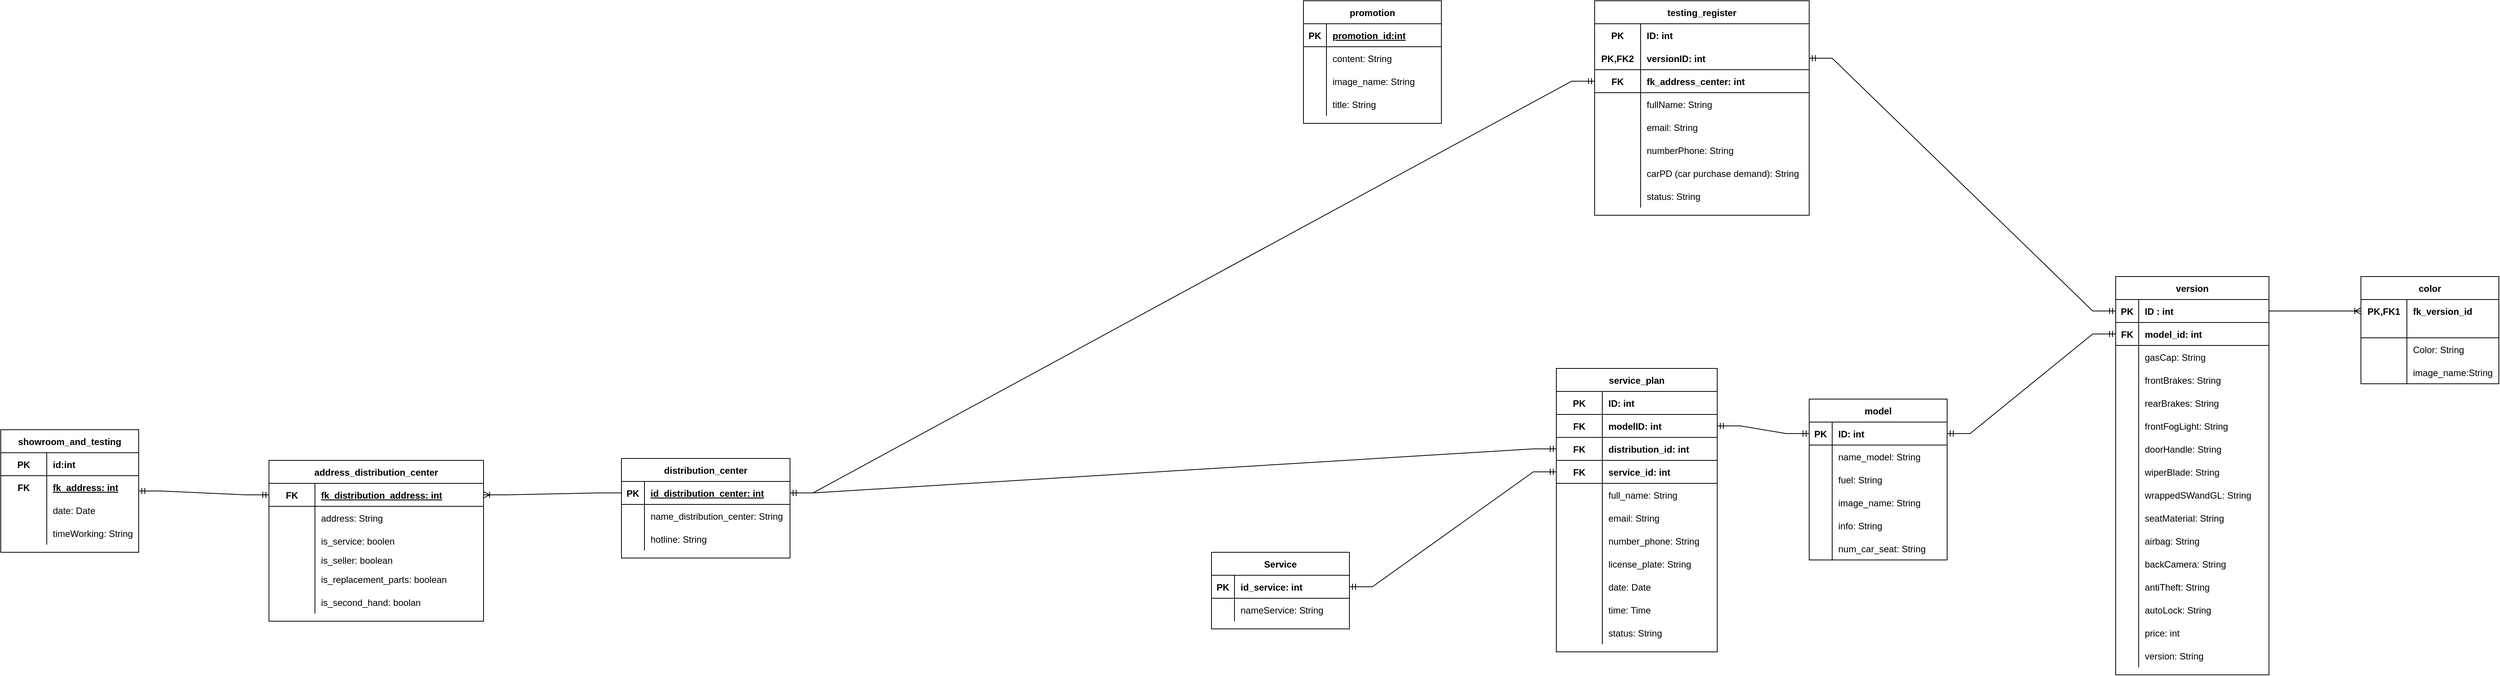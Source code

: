 <mxfile version="20.3.0" type="device" pages="2"><diagram id="w-2D4eyPoY6L_KTp6pIY" name="Entity"><mxGraphModel dx="4278" dy="724" grid="1" gridSize="10" guides="1" tooltips="1" connect="1" arrows="1" fold="1" page="1" pageScale="1" pageWidth="3300" pageHeight="4681" math="0" shadow="0"><root><mxCell id="0"/><mxCell id="1" parent="0"/><mxCell id="7uhrwRCBGh7DY3xtWtk3-5" value="version" style="shape=table;startSize=30;container=1;collapsible=1;childLayout=tableLayout;fixedRows=1;rowLines=0;fontStyle=1;align=center;resizeLast=1;" parent="1" vertex="1"><mxGeometry x="1240" y="1080" width="200" height="520" as="geometry"/></mxCell><mxCell id="7uhrwRCBGh7DY3xtWtk3-6" value="" style="shape=tableRow;horizontal=0;startSize=0;swimlaneHead=0;swimlaneBody=0;fillColor=none;collapsible=0;dropTarget=0;points=[[0,0.5],[1,0.5]];portConstraint=eastwest;top=0;left=0;right=0;bottom=1;" parent="7uhrwRCBGh7DY3xtWtk3-5" vertex="1"><mxGeometry y="30" width="200" height="30" as="geometry"/></mxCell><mxCell id="7uhrwRCBGh7DY3xtWtk3-7" value="PK" style="shape=partialRectangle;connectable=0;fillColor=none;top=0;left=0;bottom=0;right=0;fontStyle=1;overflow=hidden;" parent="7uhrwRCBGh7DY3xtWtk3-6" vertex="1"><mxGeometry width="30" height="30" as="geometry"><mxRectangle width="30" height="30" as="alternateBounds"/></mxGeometry></mxCell><mxCell id="7uhrwRCBGh7DY3xtWtk3-8" value="ID : int" style="shape=partialRectangle;connectable=0;fillColor=none;top=0;left=0;bottom=0;right=0;align=left;spacingLeft=6;fontStyle=1;overflow=hidden;" parent="7uhrwRCBGh7DY3xtWtk3-6" vertex="1"><mxGeometry x="30" width="170" height="30" as="geometry"><mxRectangle width="170" height="30" as="alternateBounds"/></mxGeometry></mxCell><mxCell id="zIxwJxQRJjuVaVgRtX9S-141" value="" style="shape=tableRow;horizontal=0;startSize=0;swimlaneHead=0;swimlaneBody=0;fillColor=none;collapsible=0;dropTarget=0;points=[[0,0.5],[1,0.5]];portConstraint=eastwest;top=0;left=0;right=0;bottom=1;" parent="7uhrwRCBGh7DY3xtWtk3-5" vertex="1"><mxGeometry y="60" width="200" height="30" as="geometry"/></mxCell><mxCell id="zIxwJxQRJjuVaVgRtX9S-142" value="FK" style="shape=partialRectangle;connectable=0;fillColor=none;top=0;left=0;bottom=0;right=0;fontStyle=1;overflow=hidden;" parent="zIxwJxQRJjuVaVgRtX9S-141" vertex="1"><mxGeometry width="30" height="30" as="geometry"><mxRectangle width="30" height="30" as="alternateBounds"/></mxGeometry></mxCell><mxCell id="zIxwJxQRJjuVaVgRtX9S-143" value="model_id: int" style="shape=partialRectangle;connectable=0;fillColor=none;top=0;left=0;bottom=0;right=0;align=left;spacingLeft=6;fontStyle=1;overflow=hidden;" parent="zIxwJxQRJjuVaVgRtX9S-141" vertex="1"><mxGeometry x="30" width="170" height="30" as="geometry"><mxRectangle width="170" height="30" as="alternateBounds"/></mxGeometry></mxCell><mxCell id="7uhrwRCBGh7DY3xtWtk3-12" value="" style="shape=tableRow;horizontal=0;startSize=0;swimlaneHead=0;swimlaneBody=0;fillColor=none;collapsible=0;dropTarget=0;points=[[0,0.5],[1,0.5]];portConstraint=eastwest;top=0;left=0;right=0;bottom=0;" parent="7uhrwRCBGh7DY3xtWtk3-5" vertex="1"><mxGeometry y="90" width="200" height="30" as="geometry"/></mxCell><mxCell id="7uhrwRCBGh7DY3xtWtk3-13" value="" style="shape=partialRectangle;connectable=0;fillColor=none;top=0;left=0;bottom=0;right=0;editable=1;overflow=hidden;" parent="7uhrwRCBGh7DY3xtWtk3-12" vertex="1"><mxGeometry width="30" height="30" as="geometry"><mxRectangle width="30" height="30" as="alternateBounds"/></mxGeometry></mxCell><mxCell id="7uhrwRCBGh7DY3xtWtk3-14" value="gasCap: String" style="shape=partialRectangle;connectable=0;fillColor=none;top=0;left=0;bottom=0;right=0;align=left;spacingLeft=6;overflow=hidden;" parent="7uhrwRCBGh7DY3xtWtk3-12" vertex="1"><mxGeometry x="30" width="170" height="30" as="geometry"><mxRectangle width="170" height="30" as="alternateBounds"/></mxGeometry></mxCell><mxCell id="7uhrwRCBGh7DY3xtWtk3-15" value="" style="shape=tableRow;horizontal=0;startSize=0;swimlaneHead=0;swimlaneBody=0;fillColor=none;collapsible=0;dropTarget=0;points=[[0,0.5],[1,0.5]];portConstraint=eastwest;top=0;left=0;right=0;bottom=0;" parent="7uhrwRCBGh7DY3xtWtk3-5" vertex="1"><mxGeometry y="120" width="200" height="30" as="geometry"/></mxCell><mxCell id="7uhrwRCBGh7DY3xtWtk3-16" value="" style="shape=partialRectangle;connectable=0;fillColor=none;top=0;left=0;bottom=0;right=0;editable=1;overflow=hidden;" parent="7uhrwRCBGh7DY3xtWtk3-15" vertex="1"><mxGeometry width="30" height="30" as="geometry"><mxRectangle width="30" height="30" as="alternateBounds"/></mxGeometry></mxCell><mxCell id="7uhrwRCBGh7DY3xtWtk3-17" value="frontBrakes: String" style="shape=partialRectangle;connectable=0;fillColor=none;top=0;left=0;bottom=0;right=0;align=left;spacingLeft=6;overflow=hidden;" parent="7uhrwRCBGh7DY3xtWtk3-15" vertex="1"><mxGeometry x="30" width="170" height="30" as="geometry"><mxRectangle width="170" height="30" as="alternateBounds"/></mxGeometry></mxCell><mxCell id="PfMfUU_uU9voC0MvOscQ-1" value="" style="shape=tableRow;horizontal=0;startSize=0;swimlaneHead=0;swimlaneBody=0;fillColor=none;collapsible=0;dropTarget=0;points=[[0,0.5],[1,0.5]];portConstraint=eastwest;top=0;left=0;right=0;bottom=0;" parent="7uhrwRCBGh7DY3xtWtk3-5" vertex="1"><mxGeometry y="150" width="200" height="30" as="geometry"/></mxCell><mxCell id="PfMfUU_uU9voC0MvOscQ-2" value="" style="shape=partialRectangle;connectable=0;fillColor=none;top=0;left=0;bottom=0;right=0;editable=1;overflow=hidden;" parent="PfMfUU_uU9voC0MvOscQ-1" vertex="1"><mxGeometry width="30" height="30" as="geometry"><mxRectangle width="30" height="30" as="alternateBounds"/></mxGeometry></mxCell><mxCell id="PfMfUU_uU9voC0MvOscQ-3" value="rearBrakes: String" style="shape=partialRectangle;connectable=0;fillColor=none;top=0;left=0;bottom=0;right=0;align=left;spacingLeft=6;overflow=hidden;" parent="PfMfUU_uU9voC0MvOscQ-1" vertex="1"><mxGeometry x="30" width="170" height="30" as="geometry"><mxRectangle width="170" height="30" as="alternateBounds"/></mxGeometry></mxCell><mxCell id="PfMfUU_uU9voC0MvOscQ-4" value="" style="shape=tableRow;horizontal=0;startSize=0;swimlaneHead=0;swimlaneBody=0;fillColor=none;collapsible=0;dropTarget=0;points=[[0,0.5],[1,0.5]];portConstraint=eastwest;top=0;left=0;right=0;bottom=0;" parent="7uhrwRCBGh7DY3xtWtk3-5" vertex="1"><mxGeometry y="180" width="200" height="30" as="geometry"/></mxCell><mxCell id="PfMfUU_uU9voC0MvOscQ-5" value="" style="shape=partialRectangle;connectable=0;fillColor=none;top=0;left=0;bottom=0;right=0;editable=1;overflow=hidden;" parent="PfMfUU_uU9voC0MvOscQ-4" vertex="1"><mxGeometry width="30" height="30" as="geometry"><mxRectangle width="30" height="30" as="alternateBounds"/></mxGeometry></mxCell><mxCell id="PfMfUU_uU9voC0MvOscQ-6" value="frontFogLight: String" style="shape=partialRectangle;connectable=0;fillColor=none;top=0;left=0;bottom=0;right=0;align=left;spacingLeft=6;overflow=hidden;" parent="PfMfUU_uU9voC0MvOscQ-4" vertex="1"><mxGeometry x="30" width="170" height="30" as="geometry"><mxRectangle width="170" height="30" as="alternateBounds"/></mxGeometry></mxCell><mxCell id="PfMfUU_uU9voC0MvOscQ-7" value="" style="shape=tableRow;horizontal=0;startSize=0;swimlaneHead=0;swimlaneBody=0;fillColor=none;collapsible=0;dropTarget=0;points=[[0,0.5],[1,0.5]];portConstraint=eastwest;top=0;left=0;right=0;bottom=0;" parent="7uhrwRCBGh7DY3xtWtk3-5" vertex="1"><mxGeometry y="210" width="200" height="30" as="geometry"/></mxCell><mxCell id="PfMfUU_uU9voC0MvOscQ-8" value="" style="shape=partialRectangle;connectable=0;fillColor=none;top=0;left=0;bottom=0;right=0;editable=1;overflow=hidden;" parent="PfMfUU_uU9voC0MvOscQ-7" vertex="1"><mxGeometry width="30" height="30" as="geometry"><mxRectangle width="30" height="30" as="alternateBounds"/></mxGeometry></mxCell><mxCell id="PfMfUU_uU9voC0MvOscQ-9" value="doorHandle: String" style="shape=partialRectangle;connectable=0;fillColor=none;top=0;left=0;bottom=0;right=0;align=left;spacingLeft=6;overflow=hidden;" parent="PfMfUU_uU9voC0MvOscQ-7" vertex="1"><mxGeometry x="30" width="170" height="30" as="geometry"><mxRectangle width="170" height="30" as="alternateBounds"/></mxGeometry></mxCell><mxCell id="PfMfUU_uU9voC0MvOscQ-11" value="" style="shape=tableRow;horizontal=0;startSize=0;swimlaneHead=0;swimlaneBody=0;fillColor=none;collapsible=0;dropTarget=0;points=[[0,0.5],[1,0.5]];portConstraint=eastwest;top=0;left=0;right=0;bottom=0;" parent="7uhrwRCBGh7DY3xtWtk3-5" vertex="1"><mxGeometry y="240" width="200" height="30" as="geometry"/></mxCell><mxCell id="PfMfUU_uU9voC0MvOscQ-12" value="" style="shape=partialRectangle;connectable=0;fillColor=none;top=0;left=0;bottom=0;right=0;editable=1;overflow=hidden;" parent="PfMfUU_uU9voC0MvOscQ-11" vertex="1"><mxGeometry width="30" height="30" as="geometry"><mxRectangle width="30" height="30" as="alternateBounds"/></mxGeometry></mxCell><mxCell id="PfMfUU_uU9voC0MvOscQ-13" value="wiperBlade: String" style="shape=partialRectangle;connectable=0;fillColor=none;top=0;left=0;bottom=0;right=0;align=left;spacingLeft=6;overflow=hidden;" parent="PfMfUU_uU9voC0MvOscQ-11" vertex="1"><mxGeometry x="30" width="170" height="30" as="geometry"><mxRectangle width="170" height="30" as="alternateBounds"/></mxGeometry></mxCell><mxCell id="PfMfUU_uU9voC0MvOscQ-15" value="" style="shape=tableRow;horizontal=0;startSize=0;swimlaneHead=0;swimlaneBody=0;fillColor=none;collapsible=0;dropTarget=0;points=[[0,0.5],[1,0.5]];portConstraint=eastwest;top=0;left=0;right=0;bottom=0;" parent="7uhrwRCBGh7DY3xtWtk3-5" vertex="1"><mxGeometry y="270" width="200" height="30" as="geometry"/></mxCell><mxCell id="PfMfUU_uU9voC0MvOscQ-16" value="" style="shape=partialRectangle;connectable=0;fillColor=none;top=0;left=0;bottom=0;right=0;editable=1;overflow=hidden;" parent="PfMfUU_uU9voC0MvOscQ-15" vertex="1"><mxGeometry width="30" height="30" as="geometry"><mxRectangle width="30" height="30" as="alternateBounds"/></mxGeometry></mxCell><mxCell id="PfMfUU_uU9voC0MvOscQ-17" value="wrappedSWandGL: String" style="shape=partialRectangle;connectable=0;fillColor=none;top=0;left=0;bottom=0;right=0;align=left;spacingLeft=6;overflow=hidden;" parent="PfMfUU_uU9voC0MvOscQ-15" vertex="1"><mxGeometry x="30" width="170" height="30" as="geometry"><mxRectangle width="170" height="30" as="alternateBounds"/></mxGeometry></mxCell><mxCell id="PfMfUU_uU9voC0MvOscQ-19" value="" style="shape=tableRow;horizontal=0;startSize=0;swimlaneHead=0;swimlaneBody=0;fillColor=none;collapsible=0;dropTarget=0;points=[[0,0.5],[1,0.5]];portConstraint=eastwest;top=0;left=0;right=0;bottom=0;" parent="7uhrwRCBGh7DY3xtWtk3-5" vertex="1"><mxGeometry y="300" width="200" height="30" as="geometry"/></mxCell><mxCell id="PfMfUU_uU9voC0MvOscQ-20" value="" style="shape=partialRectangle;connectable=0;fillColor=none;top=0;left=0;bottom=0;right=0;editable=1;overflow=hidden;" parent="PfMfUU_uU9voC0MvOscQ-19" vertex="1"><mxGeometry width="30" height="30" as="geometry"><mxRectangle width="30" height="30" as="alternateBounds"/></mxGeometry></mxCell><mxCell id="PfMfUU_uU9voC0MvOscQ-21" value="seatMaterial: String" style="shape=partialRectangle;connectable=0;fillColor=none;top=0;left=0;bottom=0;right=0;align=left;spacingLeft=6;overflow=hidden;" parent="PfMfUU_uU9voC0MvOscQ-19" vertex="1"><mxGeometry x="30" width="170" height="30" as="geometry"><mxRectangle width="170" height="30" as="alternateBounds"/></mxGeometry></mxCell><mxCell id="PfMfUU_uU9voC0MvOscQ-27" value="" style="shape=tableRow;horizontal=0;startSize=0;swimlaneHead=0;swimlaneBody=0;fillColor=none;collapsible=0;dropTarget=0;points=[[0,0.5],[1,0.5]];portConstraint=eastwest;top=0;left=0;right=0;bottom=0;" parent="7uhrwRCBGh7DY3xtWtk3-5" vertex="1"><mxGeometry y="330" width="200" height="30" as="geometry"/></mxCell><mxCell id="PfMfUU_uU9voC0MvOscQ-28" value="" style="shape=partialRectangle;connectable=0;fillColor=none;top=0;left=0;bottom=0;right=0;editable=1;overflow=hidden;" parent="PfMfUU_uU9voC0MvOscQ-27" vertex="1"><mxGeometry width="30" height="30" as="geometry"><mxRectangle width="30" height="30" as="alternateBounds"/></mxGeometry></mxCell><mxCell id="PfMfUU_uU9voC0MvOscQ-29" value="airbag: String" style="shape=partialRectangle;connectable=0;fillColor=none;top=0;left=0;bottom=0;right=0;align=left;spacingLeft=6;overflow=hidden;" parent="PfMfUU_uU9voC0MvOscQ-27" vertex="1"><mxGeometry x="30" width="170" height="30" as="geometry"><mxRectangle width="170" height="30" as="alternateBounds"/></mxGeometry></mxCell><mxCell id="PfMfUU_uU9voC0MvOscQ-31" value="" style="shape=tableRow;horizontal=0;startSize=0;swimlaneHead=0;swimlaneBody=0;fillColor=none;collapsible=0;dropTarget=0;points=[[0,0.5],[1,0.5]];portConstraint=eastwest;top=0;left=0;right=0;bottom=0;" parent="7uhrwRCBGh7DY3xtWtk3-5" vertex="1"><mxGeometry y="360" width="200" height="30" as="geometry"/></mxCell><mxCell id="PfMfUU_uU9voC0MvOscQ-32" value="" style="shape=partialRectangle;connectable=0;fillColor=none;top=0;left=0;bottom=0;right=0;editable=1;overflow=hidden;" parent="PfMfUU_uU9voC0MvOscQ-31" vertex="1"><mxGeometry width="30" height="30" as="geometry"><mxRectangle width="30" height="30" as="alternateBounds"/></mxGeometry></mxCell><mxCell id="PfMfUU_uU9voC0MvOscQ-33" value="backCamera: String" style="shape=partialRectangle;connectable=0;fillColor=none;top=0;left=0;bottom=0;right=0;align=left;spacingLeft=6;overflow=hidden;" parent="PfMfUU_uU9voC0MvOscQ-31" vertex="1"><mxGeometry x="30" width="170" height="30" as="geometry"><mxRectangle width="170" height="30" as="alternateBounds"/></mxGeometry></mxCell><mxCell id="PfMfUU_uU9voC0MvOscQ-39" value="" style="shape=tableRow;horizontal=0;startSize=0;swimlaneHead=0;swimlaneBody=0;fillColor=none;collapsible=0;dropTarget=0;points=[[0,0.5],[1,0.5]];portConstraint=eastwest;top=0;left=0;right=0;bottom=0;" parent="7uhrwRCBGh7DY3xtWtk3-5" vertex="1"><mxGeometry y="390" width="200" height="30" as="geometry"/></mxCell><mxCell id="PfMfUU_uU9voC0MvOscQ-40" value="" style="shape=partialRectangle;connectable=0;fillColor=none;top=0;left=0;bottom=0;right=0;editable=1;overflow=hidden;" parent="PfMfUU_uU9voC0MvOscQ-39" vertex="1"><mxGeometry width="30" height="30" as="geometry"><mxRectangle width="30" height="30" as="alternateBounds"/></mxGeometry></mxCell><mxCell id="PfMfUU_uU9voC0MvOscQ-41" value="antiTheft: String" style="shape=partialRectangle;connectable=0;fillColor=none;top=0;left=0;bottom=0;right=0;align=left;spacingLeft=6;overflow=hidden;" parent="PfMfUU_uU9voC0MvOscQ-39" vertex="1"><mxGeometry x="30" width="170" height="30" as="geometry"><mxRectangle width="170" height="30" as="alternateBounds"/></mxGeometry></mxCell><mxCell id="PfMfUU_uU9voC0MvOscQ-35" value="" style="shape=tableRow;horizontal=0;startSize=0;swimlaneHead=0;swimlaneBody=0;fillColor=none;collapsible=0;dropTarget=0;points=[[0,0.5],[1,0.5]];portConstraint=eastwest;top=0;left=0;right=0;bottom=0;" parent="7uhrwRCBGh7DY3xtWtk3-5" vertex="1"><mxGeometry y="420" width="200" height="30" as="geometry"/></mxCell><mxCell id="PfMfUU_uU9voC0MvOscQ-36" value="" style="shape=partialRectangle;connectable=0;fillColor=none;top=0;left=0;bottom=0;right=0;editable=1;overflow=hidden;" parent="PfMfUU_uU9voC0MvOscQ-35" vertex="1"><mxGeometry width="30" height="30" as="geometry"><mxRectangle width="30" height="30" as="alternateBounds"/></mxGeometry></mxCell><mxCell id="PfMfUU_uU9voC0MvOscQ-37" value="autoLock: String" style="shape=partialRectangle;connectable=0;fillColor=none;top=0;left=0;bottom=0;right=0;align=left;spacingLeft=6;overflow=hidden;" parent="PfMfUU_uU9voC0MvOscQ-35" vertex="1"><mxGeometry x="30" width="170" height="30" as="geometry"><mxRectangle width="170" height="30" as="alternateBounds"/></mxGeometry></mxCell><mxCell id="PfMfUU_uU9voC0MvOscQ-173" value="" style="shape=tableRow;horizontal=0;startSize=0;swimlaneHead=0;swimlaneBody=0;fillColor=none;collapsible=0;dropTarget=0;points=[[0,0.5],[1,0.5]];portConstraint=eastwest;top=0;left=0;right=0;bottom=0;" parent="7uhrwRCBGh7DY3xtWtk3-5" vertex="1"><mxGeometry y="450" width="200" height="30" as="geometry"/></mxCell><mxCell id="PfMfUU_uU9voC0MvOscQ-174" value="" style="shape=partialRectangle;connectable=0;fillColor=none;top=0;left=0;bottom=0;right=0;editable=1;overflow=hidden;" parent="PfMfUU_uU9voC0MvOscQ-173" vertex="1"><mxGeometry width="30" height="30" as="geometry"><mxRectangle width="30" height="30" as="alternateBounds"/></mxGeometry></mxCell><mxCell id="PfMfUU_uU9voC0MvOscQ-175" value="price: int" style="shape=partialRectangle;connectable=0;fillColor=none;top=0;left=0;bottom=0;right=0;align=left;spacingLeft=6;overflow=hidden;" parent="PfMfUU_uU9voC0MvOscQ-173" vertex="1"><mxGeometry x="30" width="170" height="30" as="geometry"><mxRectangle width="170" height="30" as="alternateBounds"/></mxGeometry></mxCell><mxCell id="zIxwJxQRJjuVaVgRtX9S-130" value="" style="shape=tableRow;horizontal=0;startSize=0;swimlaneHead=0;swimlaneBody=0;fillColor=none;collapsible=0;dropTarget=0;points=[[0,0.5],[1,0.5]];portConstraint=eastwest;top=0;left=0;right=0;bottom=0;" parent="7uhrwRCBGh7DY3xtWtk3-5" vertex="1"><mxGeometry y="480" width="200" height="30" as="geometry"/></mxCell><mxCell id="zIxwJxQRJjuVaVgRtX9S-131" value="" style="shape=partialRectangle;connectable=0;fillColor=none;top=0;left=0;bottom=0;right=0;editable=1;overflow=hidden;" parent="zIxwJxQRJjuVaVgRtX9S-130" vertex="1"><mxGeometry width="30" height="30" as="geometry"><mxRectangle width="30" height="30" as="alternateBounds"/></mxGeometry></mxCell><mxCell id="zIxwJxQRJjuVaVgRtX9S-132" value="version: String" style="shape=partialRectangle;connectable=0;fillColor=none;top=0;left=0;bottom=0;right=0;align=left;spacingLeft=6;overflow=hidden;" parent="zIxwJxQRJjuVaVgRtX9S-130" vertex="1"><mxGeometry x="30" width="170" height="30" as="geometry"><mxRectangle width="170" height="30" as="alternateBounds"/></mxGeometry></mxCell><mxCell id="PfMfUU_uU9voC0MvOscQ-42" value="color" style="shape=table;startSize=30;container=1;collapsible=1;childLayout=tableLayout;fixedRows=1;rowLines=0;fontStyle=1;align=center;resizeLast=1;" parent="1" vertex="1"><mxGeometry x="1560" y="1080" width="180" height="140" as="geometry"/></mxCell><mxCell id="PfMfUU_uU9voC0MvOscQ-43" value="" style="shape=tableRow;horizontal=0;startSize=0;swimlaneHead=0;swimlaneBody=0;fillColor=none;collapsible=0;dropTarget=0;points=[[0,0.5],[1,0.5]];portConstraint=eastwest;top=0;left=0;right=0;bottom=0;" parent="PfMfUU_uU9voC0MvOscQ-42" vertex="1"><mxGeometry y="30" width="180" height="30" as="geometry"/></mxCell><mxCell id="PfMfUU_uU9voC0MvOscQ-44" value="PK,FK1" style="shape=partialRectangle;connectable=0;fillColor=none;top=0;left=0;bottom=0;right=0;fontStyle=1;overflow=hidden;" parent="PfMfUU_uU9voC0MvOscQ-43" vertex="1"><mxGeometry width="60" height="30" as="geometry"><mxRectangle width="60" height="30" as="alternateBounds"/></mxGeometry></mxCell><mxCell id="PfMfUU_uU9voC0MvOscQ-45" value="fk_version_id" style="shape=partialRectangle;connectable=0;fillColor=none;top=0;left=0;bottom=0;right=0;align=left;spacingLeft=6;fontStyle=1;overflow=hidden;" parent="PfMfUU_uU9voC0MvOscQ-43" vertex="1"><mxGeometry x="60" width="120" height="30" as="geometry"><mxRectangle width="120" height="30" as="alternateBounds"/></mxGeometry></mxCell><mxCell id="PfMfUU_uU9voC0MvOscQ-46" value="" style="shape=tableRow;horizontal=0;startSize=0;swimlaneHead=0;swimlaneBody=0;fillColor=none;collapsible=0;dropTarget=0;points=[[0,0.5],[1,0.5]];portConstraint=eastwest;top=0;left=0;right=0;bottom=1;" parent="PfMfUU_uU9voC0MvOscQ-42" vertex="1"><mxGeometry y="60" width="180" height="20" as="geometry"/></mxCell><mxCell id="PfMfUU_uU9voC0MvOscQ-47" value="" style="shape=partialRectangle;connectable=0;fillColor=none;top=0;left=0;bottom=0;right=0;fontStyle=1;overflow=hidden;" parent="PfMfUU_uU9voC0MvOscQ-46" vertex="1"><mxGeometry width="60" height="20" as="geometry"><mxRectangle width="60" height="20" as="alternateBounds"/></mxGeometry></mxCell><mxCell id="PfMfUU_uU9voC0MvOscQ-48" value="" style="shape=partialRectangle;connectable=0;fillColor=none;top=0;left=0;bottom=0;right=0;align=left;spacingLeft=6;fontStyle=5;overflow=hidden;" parent="PfMfUU_uU9voC0MvOscQ-46" vertex="1"><mxGeometry x="60" width="120" height="20" as="geometry"><mxRectangle width="120" height="20" as="alternateBounds"/></mxGeometry></mxCell><mxCell id="PfMfUU_uU9voC0MvOscQ-49" value="" style="shape=tableRow;horizontal=0;startSize=0;swimlaneHead=0;swimlaneBody=0;fillColor=none;collapsible=0;dropTarget=0;points=[[0,0.5],[1,0.5]];portConstraint=eastwest;top=0;left=0;right=0;bottom=0;" parent="PfMfUU_uU9voC0MvOscQ-42" vertex="1"><mxGeometry y="80" width="180" height="30" as="geometry"/></mxCell><mxCell id="PfMfUU_uU9voC0MvOscQ-50" value="" style="shape=partialRectangle;connectable=0;fillColor=none;top=0;left=0;bottom=0;right=0;editable=1;overflow=hidden;" parent="PfMfUU_uU9voC0MvOscQ-49" vertex="1"><mxGeometry width="60" height="30" as="geometry"><mxRectangle width="60" height="30" as="alternateBounds"/></mxGeometry></mxCell><mxCell id="PfMfUU_uU9voC0MvOscQ-51" value="Color: String" style="shape=partialRectangle;connectable=0;fillColor=none;top=0;left=0;bottom=0;right=0;align=left;spacingLeft=6;overflow=hidden;" parent="PfMfUU_uU9voC0MvOscQ-49" vertex="1"><mxGeometry x="60" width="120" height="30" as="geometry"><mxRectangle width="120" height="30" as="alternateBounds"/></mxGeometry></mxCell><mxCell id="PfMfUU_uU9voC0MvOscQ-52" value="" style="shape=tableRow;horizontal=0;startSize=0;swimlaneHead=0;swimlaneBody=0;fillColor=none;collapsible=0;dropTarget=0;points=[[0,0.5],[1,0.5]];portConstraint=eastwest;top=0;left=0;right=0;bottom=0;" parent="PfMfUU_uU9voC0MvOscQ-42" vertex="1"><mxGeometry y="110" width="180" height="30" as="geometry"/></mxCell><mxCell id="PfMfUU_uU9voC0MvOscQ-53" value="" style="shape=partialRectangle;connectable=0;fillColor=none;top=0;left=0;bottom=0;right=0;editable=1;overflow=hidden;" parent="PfMfUU_uU9voC0MvOscQ-52" vertex="1"><mxGeometry width="60" height="30" as="geometry"><mxRectangle width="60" height="30" as="alternateBounds"/></mxGeometry></mxCell><mxCell id="PfMfUU_uU9voC0MvOscQ-54" value="image_name:String" style="shape=partialRectangle;connectable=0;fillColor=none;top=0;left=0;bottom=0;right=0;align=left;spacingLeft=6;overflow=hidden;" parent="PfMfUU_uU9voC0MvOscQ-52" vertex="1"><mxGeometry x="60" width="120" height="30" as="geometry"><mxRectangle width="120" height="30" as="alternateBounds"/></mxGeometry></mxCell><mxCell id="PfMfUU_uU9voC0MvOscQ-56" value="" style="edgeStyle=entityRelationEdgeStyle;fontSize=12;html=1;endArrow=ERoneToMany;rounded=0;exitX=1;exitY=0.5;exitDx=0;exitDy=0;entryX=0;entryY=0.5;entryDx=0;entryDy=0;" parent="1" source="7uhrwRCBGh7DY3xtWtk3-6" target="PfMfUU_uU9voC0MvOscQ-43" edge="1"><mxGeometry width="100" height="100" relative="1" as="geometry"><mxPoint x="1460" y="1270" as="sourcePoint"/><mxPoint x="1560" y="1170" as="targetPoint"/></mxGeometry></mxCell><mxCell id="PfMfUU_uU9voC0MvOscQ-91" value="model" style="shape=table;startSize=30;container=1;collapsible=1;childLayout=tableLayout;fixedRows=1;rowLines=0;fontStyle=1;align=center;resizeLast=1;" parent="1" vertex="1"><mxGeometry x="840" y="1240" width="180" height="210" as="geometry"/></mxCell><mxCell id="PfMfUU_uU9voC0MvOscQ-92" value="" style="shape=tableRow;horizontal=0;startSize=0;swimlaneHead=0;swimlaneBody=0;fillColor=none;collapsible=0;dropTarget=0;points=[[0,0.5],[1,0.5]];portConstraint=eastwest;top=0;left=0;right=0;bottom=1;" parent="PfMfUU_uU9voC0MvOscQ-91" vertex="1"><mxGeometry y="30" width="180" height="30" as="geometry"/></mxCell><mxCell id="PfMfUU_uU9voC0MvOscQ-93" value="PK" style="shape=partialRectangle;connectable=0;fillColor=none;top=0;left=0;bottom=0;right=0;fontStyle=1;overflow=hidden;" parent="PfMfUU_uU9voC0MvOscQ-92" vertex="1"><mxGeometry width="30" height="30" as="geometry"><mxRectangle width="30" height="30" as="alternateBounds"/></mxGeometry></mxCell><mxCell id="PfMfUU_uU9voC0MvOscQ-94" value="ID: int" style="shape=partialRectangle;connectable=0;fillColor=none;top=0;left=0;bottom=0;right=0;align=left;spacingLeft=6;fontStyle=1;overflow=hidden;" parent="PfMfUU_uU9voC0MvOscQ-92" vertex="1"><mxGeometry x="30" width="150" height="30" as="geometry"><mxRectangle width="150" height="30" as="alternateBounds"/></mxGeometry></mxCell><mxCell id="PfMfUU_uU9voC0MvOscQ-95" value="" style="shape=tableRow;horizontal=0;startSize=0;swimlaneHead=0;swimlaneBody=0;fillColor=none;collapsible=0;dropTarget=0;points=[[0,0.5],[1,0.5]];portConstraint=eastwest;top=0;left=0;right=0;bottom=0;" parent="PfMfUU_uU9voC0MvOscQ-91" vertex="1"><mxGeometry y="60" width="180" height="30" as="geometry"/></mxCell><mxCell id="PfMfUU_uU9voC0MvOscQ-96" value="" style="shape=partialRectangle;connectable=0;fillColor=none;top=0;left=0;bottom=0;right=0;editable=1;overflow=hidden;" parent="PfMfUU_uU9voC0MvOscQ-95" vertex="1"><mxGeometry width="30" height="30" as="geometry"><mxRectangle width="30" height="30" as="alternateBounds"/></mxGeometry></mxCell><mxCell id="PfMfUU_uU9voC0MvOscQ-97" value="name_model: String" style="shape=partialRectangle;connectable=0;fillColor=none;top=0;left=0;bottom=0;right=0;align=left;spacingLeft=6;overflow=hidden;" parent="PfMfUU_uU9voC0MvOscQ-95" vertex="1"><mxGeometry x="30" width="150" height="30" as="geometry"><mxRectangle width="150" height="30" as="alternateBounds"/></mxGeometry></mxCell><mxCell id="uVNxcHFElnLRfn8FmrYO-4" value="" style="shape=tableRow;horizontal=0;startSize=0;swimlaneHead=0;swimlaneBody=0;fillColor=none;collapsible=0;dropTarget=0;points=[[0,0.5],[1,0.5]];portConstraint=eastwest;top=0;left=0;right=0;bottom=0;" parent="PfMfUU_uU9voC0MvOscQ-91" vertex="1"><mxGeometry y="90" width="180" height="30" as="geometry"/></mxCell><mxCell id="uVNxcHFElnLRfn8FmrYO-5" value="" style="shape=partialRectangle;connectable=0;fillColor=none;top=0;left=0;bottom=0;right=0;editable=1;overflow=hidden;" parent="uVNxcHFElnLRfn8FmrYO-4" vertex="1"><mxGeometry width="30" height="30" as="geometry"><mxRectangle width="30" height="30" as="alternateBounds"/></mxGeometry></mxCell><mxCell id="uVNxcHFElnLRfn8FmrYO-6" value="fuel: String" style="shape=partialRectangle;connectable=0;fillColor=none;top=0;left=0;bottom=0;right=0;align=left;spacingLeft=6;overflow=hidden;" parent="uVNxcHFElnLRfn8FmrYO-4" vertex="1"><mxGeometry x="30" width="150" height="30" as="geometry"><mxRectangle width="150" height="30" as="alternateBounds"/></mxGeometry></mxCell><mxCell id="uVNxcHFElnLRfn8FmrYO-8" value="" style="shape=tableRow;horizontal=0;startSize=0;swimlaneHead=0;swimlaneBody=0;fillColor=none;collapsible=0;dropTarget=0;points=[[0,0.5],[1,0.5]];portConstraint=eastwest;top=0;left=0;right=0;bottom=0;" parent="PfMfUU_uU9voC0MvOscQ-91" vertex="1"><mxGeometry y="120" width="180" height="30" as="geometry"/></mxCell><mxCell id="uVNxcHFElnLRfn8FmrYO-9" value="" style="shape=partialRectangle;connectable=0;fillColor=none;top=0;left=0;bottom=0;right=0;editable=1;overflow=hidden;" parent="uVNxcHFElnLRfn8FmrYO-8" vertex="1"><mxGeometry width="30" height="30" as="geometry"><mxRectangle width="30" height="30" as="alternateBounds"/></mxGeometry></mxCell><mxCell id="uVNxcHFElnLRfn8FmrYO-10" value="image_name: String" style="shape=partialRectangle;connectable=0;fillColor=none;top=0;left=0;bottom=0;right=0;align=left;spacingLeft=6;overflow=hidden;" parent="uVNxcHFElnLRfn8FmrYO-8" vertex="1"><mxGeometry x="30" width="150" height="30" as="geometry"><mxRectangle width="150" height="30" as="alternateBounds"/></mxGeometry></mxCell><mxCell id="uVNxcHFElnLRfn8FmrYO-12" value="" style="shape=tableRow;horizontal=0;startSize=0;swimlaneHead=0;swimlaneBody=0;fillColor=none;collapsible=0;dropTarget=0;points=[[0,0.5],[1,0.5]];portConstraint=eastwest;top=0;left=0;right=0;bottom=0;" parent="PfMfUU_uU9voC0MvOscQ-91" vertex="1"><mxGeometry y="150" width="180" height="30" as="geometry"/></mxCell><mxCell id="uVNxcHFElnLRfn8FmrYO-13" value="" style="shape=partialRectangle;connectable=0;fillColor=none;top=0;left=0;bottom=0;right=0;editable=1;overflow=hidden;" parent="uVNxcHFElnLRfn8FmrYO-12" vertex="1"><mxGeometry width="30" height="30" as="geometry"><mxRectangle width="30" height="30" as="alternateBounds"/></mxGeometry></mxCell><mxCell id="uVNxcHFElnLRfn8FmrYO-14" value="info: String" style="shape=partialRectangle;connectable=0;fillColor=none;top=0;left=0;bottom=0;right=0;align=left;spacingLeft=6;overflow=hidden;" parent="uVNxcHFElnLRfn8FmrYO-12" vertex="1"><mxGeometry x="30" width="150" height="30" as="geometry"><mxRectangle width="150" height="30" as="alternateBounds"/></mxGeometry></mxCell><mxCell id="uVNxcHFElnLRfn8FmrYO-16" value="" style="shape=tableRow;horizontal=0;startSize=0;swimlaneHead=0;swimlaneBody=0;fillColor=none;collapsible=0;dropTarget=0;points=[[0,0.5],[1,0.5]];portConstraint=eastwest;top=0;left=0;right=0;bottom=0;" parent="PfMfUU_uU9voC0MvOscQ-91" vertex="1"><mxGeometry y="180" width="180" height="30" as="geometry"/></mxCell><mxCell id="uVNxcHFElnLRfn8FmrYO-17" value="" style="shape=partialRectangle;connectable=0;fillColor=none;top=0;left=0;bottom=0;right=0;editable=1;overflow=hidden;" parent="uVNxcHFElnLRfn8FmrYO-16" vertex="1"><mxGeometry width="30" height="30" as="geometry"><mxRectangle width="30" height="30" as="alternateBounds"/></mxGeometry></mxCell><mxCell id="uVNxcHFElnLRfn8FmrYO-18" value="num_car_seat: String" style="shape=partialRectangle;connectable=0;fillColor=none;top=0;left=0;bottom=0;right=0;align=left;spacingLeft=6;overflow=hidden;" parent="uVNxcHFElnLRfn8FmrYO-16" vertex="1"><mxGeometry x="30" width="150" height="30" as="geometry"><mxRectangle width="150" height="30" as="alternateBounds"/></mxGeometry></mxCell><mxCell id="PfMfUU_uU9voC0MvOscQ-140" value="testing_register" style="shape=table;startSize=30;container=1;collapsible=1;childLayout=tableLayout;fixedRows=1;rowLines=0;fontStyle=1;align=center;resizeLast=1;" parent="1" vertex="1"><mxGeometry x="560" y="720" width="280" height="280" as="geometry"/></mxCell><mxCell id="PfMfUU_uU9voC0MvOscQ-141" value="" style="shape=tableRow;horizontal=0;startSize=0;swimlaneHead=0;swimlaneBody=0;fillColor=none;collapsible=0;dropTarget=0;points=[[0,0.5],[1,0.5]];portConstraint=eastwest;top=0;left=0;right=0;bottom=0;" parent="PfMfUU_uU9voC0MvOscQ-140" vertex="1"><mxGeometry y="30" width="280" height="30" as="geometry"/></mxCell><mxCell id="PfMfUU_uU9voC0MvOscQ-142" value="PK" style="shape=partialRectangle;connectable=0;fillColor=none;top=0;left=0;bottom=0;right=0;fontStyle=1;overflow=hidden;" parent="PfMfUU_uU9voC0MvOscQ-141" vertex="1"><mxGeometry width="60" height="30" as="geometry"><mxRectangle width="60" height="30" as="alternateBounds"/></mxGeometry></mxCell><mxCell id="PfMfUU_uU9voC0MvOscQ-143" value="ID: int" style="shape=partialRectangle;connectable=0;fillColor=none;top=0;left=0;bottom=0;right=0;align=left;spacingLeft=6;fontStyle=1;overflow=hidden;" parent="PfMfUU_uU9voC0MvOscQ-141" vertex="1"><mxGeometry x="60" width="220" height="30" as="geometry"><mxRectangle width="220" height="30" as="alternateBounds"/></mxGeometry></mxCell><mxCell id="PfMfUU_uU9voC0MvOscQ-144" value="" style="shape=tableRow;horizontal=0;startSize=0;swimlaneHead=0;swimlaneBody=0;fillColor=none;collapsible=0;dropTarget=0;points=[[0,0.5],[1,0.5]];portConstraint=eastwest;top=0;left=0;right=0;bottom=1;" parent="PfMfUU_uU9voC0MvOscQ-140" vertex="1"><mxGeometry y="60" width="280" height="30" as="geometry"/></mxCell><mxCell id="PfMfUU_uU9voC0MvOscQ-145" value="PK,FK2" style="shape=partialRectangle;connectable=0;fillColor=none;top=0;left=0;bottom=0;right=0;fontStyle=1;overflow=hidden;" parent="PfMfUU_uU9voC0MvOscQ-144" vertex="1"><mxGeometry width="60" height="30" as="geometry"><mxRectangle width="60" height="30" as="alternateBounds"/></mxGeometry></mxCell><mxCell id="PfMfUU_uU9voC0MvOscQ-146" value="versionID: int" style="shape=partialRectangle;connectable=0;fillColor=none;top=0;left=0;bottom=0;right=0;align=left;spacingLeft=6;fontStyle=1;overflow=hidden;" parent="PfMfUU_uU9voC0MvOscQ-144" vertex="1"><mxGeometry x="60" width="220" height="30" as="geometry"><mxRectangle width="220" height="30" as="alternateBounds"/></mxGeometry></mxCell><mxCell id="zIxwJxQRJjuVaVgRtX9S-79" value="" style="shape=tableRow;horizontal=0;startSize=0;swimlaneHead=0;swimlaneBody=0;fillColor=none;collapsible=0;dropTarget=0;points=[[0,0.5],[1,0.5]];portConstraint=eastwest;top=0;left=0;right=0;bottom=1;" parent="PfMfUU_uU9voC0MvOscQ-140" vertex="1"><mxGeometry y="90" width="280" height="30" as="geometry"/></mxCell><mxCell id="zIxwJxQRJjuVaVgRtX9S-80" value="FK" style="shape=partialRectangle;connectable=0;fillColor=none;top=0;left=0;bottom=0;right=0;fontStyle=1;overflow=hidden;" parent="zIxwJxQRJjuVaVgRtX9S-79" vertex="1"><mxGeometry width="60" height="30" as="geometry"><mxRectangle width="60" height="30" as="alternateBounds"/></mxGeometry></mxCell><mxCell id="zIxwJxQRJjuVaVgRtX9S-81" value="fk_address_center: int" style="shape=partialRectangle;connectable=0;fillColor=none;top=0;left=0;bottom=0;right=0;align=left;spacingLeft=6;fontStyle=1;overflow=hidden;" parent="zIxwJxQRJjuVaVgRtX9S-79" vertex="1"><mxGeometry x="60" width="220" height="30" as="geometry"><mxRectangle width="220" height="30" as="alternateBounds"/></mxGeometry></mxCell><mxCell id="PfMfUU_uU9voC0MvOscQ-147" value="" style="shape=tableRow;horizontal=0;startSize=0;swimlaneHead=0;swimlaneBody=0;fillColor=none;collapsible=0;dropTarget=0;points=[[0,0.5],[1,0.5]];portConstraint=eastwest;top=0;left=0;right=0;bottom=0;" parent="PfMfUU_uU9voC0MvOscQ-140" vertex="1"><mxGeometry y="120" width="280" height="30" as="geometry"/></mxCell><mxCell id="PfMfUU_uU9voC0MvOscQ-148" value="" style="shape=partialRectangle;connectable=0;fillColor=none;top=0;left=0;bottom=0;right=0;editable=1;overflow=hidden;" parent="PfMfUU_uU9voC0MvOscQ-147" vertex="1"><mxGeometry width="60" height="30" as="geometry"><mxRectangle width="60" height="30" as="alternateBounds"/></mxGeometry></mxCell><mxCell id="PfMfUU_uU9voC0MvOscQ-149" value="fullName: String" style="shape=partialRectangle;connectable=0;fillColor=none;top=0;left=0;bottom=0;right=0;align=left;spacingLeft=6;overflow=hidden;" parent="PfMfUU_uU9voC0MvOscQ-147" vertex="1"><mxGeometry x="60" width="220" height="30" as="geometry"><mxRectangle width="220" height="30" as="alternateBounds"/></mxGeometry></mxCell><mxCell id="PfMfUU_uU9voC0MvOscQ-150" value="" style="shape=tableRow;horizontal=0;startSize=0;swimlaneHead=0;swimlaneBody=0;fillColor=none;collapsible=0;dropTarget=0;points=[[0,0.5],[1,0.5]];portConstraint=eastwest;top=0;left=0;right=0;bottom=0;" parent="PfMfUU_uU9voC0MvOscQ-140" vertex="1"><mxGeometry y="150" width="280" height="30" as="geometry"/></mxCell><mxCell id="PfMfUU_uU9voC0MvOscQ-151" value="" style="shape=partialRectangle;connectable=0;fillColor=none;top=0;left=0;bottom=0;right=0;editable=1;overflow=hidden;" parent="PfMfUU_uU9voC0MvOscQ-150" vertex="1"><mxGeometry width="60" height="30" as="geometry"><mxRectangle width="60" height="30" as="alternateBounds"/></mxGeometry></mxCell><mxCell id="PfMfUU_uU9voC0MvOscQ-152" value="email: String" style="shape=partialRectangle;connectable=0;fillColor=none;top=0;left=0;bottom=0;right=0;align=left;spacingLeft=6;overflow=hidden;" parent="PfMfUU_uU9voC0MvOscQ-150" vertex="1"><mxGeometry x="60" width="220" height="30" as="geometry"><mxRectangle width="220" height="30" as="alternateBounds"/></mxGeometry></mxCell><mxCell id="PfMfUU_uU9voC0MvOscQ-154" value="" style="shape=tableRow;horizontal=0;startSize=0;swimlaneHead=0;swimlaneBody=0;fillColor=none;collapsible=0;dropTarget=0;points=[[0,0.5],[1,0.5]];portConstraint=eastwest;top=0;left=0;right=0;bottom=0;" parent="PfMfUU_uU9voC0MvOscQ-140" vertex="1"><mxGeometry y="180" width="280" height="30" as="geometry"/></mxCell><mxCell id="PfMfUU_uU9voC0MvOscQ-155" value="" style="shape=partialRectangle;connectable=0;fillColor=none;top=0;left=0;bottom=0;right=0;editable=1;overflow=hidden;" parent="PfMfUU_uU9voC0MvOscQ-154" vertex="1"><mxGeometry width="60" height="30" as="geometry"><mxRectangle width="60" height="30" as="alternateBounds"/></mxGeometry></mxCell><mxCell id="PfMfUU_uU9voC0MvOscQ-156" value="numberPhone: String" style="shape=partialRectangle;connectable=0;fillColor=none;top=0;left=0;bottom=0;right=0;align=left;spacingLeft=6;overflow=hidden;" parent="PfMfUU_uU9voC0MvOscQ-154" vertex="1"><mxGeometry x="60" width="220" height="30" as="geometry"><mxRectangle width="220" height="30" as="alternateBounds"/></mxGeometry></mxCell><mxCell id="PfMfUU_uU9voC0MvOscQ-162" value="" style="shape=tableRow;horizontal=0;startSize=0;swimlaneHead=0;swimlaneBody=0;fillColor=none;collapsible=0;dropTarget=0;points=[[0,0.5],[1,0.5]];portConstraint=eastwest;top=0;left=0;right=0;bottom=0;" parent="PfMfUU_uU9voC0MvOscQ-140" vertex="1"><mxGeometry y="210" width="280" height="30" as="geometry"/></mxCell><mxCell id="PfMfUU_uU9voC0MvOscQ-163" value="" style="shape=partialRectangle;connectable=0;fillColor=none;top=0;left=0;bottom=0;right=0;editable=1;overflow=hidden;" parent="PfMfUU_uU9voC0MvOscQ-162" vertex="1"><mxGeometry width="60" height="30" as="geometry"><mxRectangle width="60" height="30" as="alternateBounds"/></mxGeometry></mxCell><mxCell id="PfMfUU_uU9voC0MvOscQ-164" value="carPD (car purchase demand): String" style="shape=partialRectangle;connectable=0;fillColor=none;top=0;left=0;bottom=0;right=0;align=left;spacingLeft=6;overflow=hidden;" parent="PfMfUU_uU9voC0MvOscQ-162" vertex="1"><mxGeometry x="60" width="220" height="30" as="geometry"><mxRectangle width="220" height="30" as="alternateBounds"/></mxGeometry></mxCell><mxCell id="PfMfUU_uU9voC0MvOscQ-166" value="" style="shape=tableRow;horizontal=0;startSize=0;swimlaneHead=0;swimlaneBody=0;fillColor=none;collapsible=0;dropTarget=0;points=[[0,0.5],[1,0.5]];portConstraint=eastwest;top=0;left=0;right=0;bottom=0;" parent="PfMfUU_uU9voC0MvOscQ-140" vertex="1"><mxGeometry y="240" width="280" height="30" as="geometry"/></mxCell><mxCell id="PfMfUU_uU9voC0MvOscQ-167" value="" style="shape=partialRectangle;connectable=0;fillColor=none;top=0;left=0;bottom=0;right=0;editable=1;overflow=hidden;" parent="PfMfUU_uU9voC0MvOscQ-166" vertex="1"><mxGeometry width="60" height="30" as="geometry"><mxRectangle width="60" height="30" as="alternateBounds"/></mxGeometry></mxCell><mxCell id="PfMfUU_uU9voC0MvOscQ-168" value="status: String" style="shape=partialRectangle;connectable=0;fillColor=none;top=0;left=0;bottom=0;right=0;align=left;spacingLeft=6;overflow=hidden;" parent="PfMfUU_uU9voC0MvOscQ-166" vertex="1"><mxGeometry x="60" width="220" height="30" as="geometry"><mxRectangle width="220" height="30" as="alternateBounds"/></mxGeometry></mxCell><mxCell id="PfMfUU_uU9voC0MvOscQ-176" value="service_plan" style="shape=table;startSize=30;container=1;collapsible=1;childLayout=tableLayout;fixedRows=1;rowLines=0;fontStyle=1;align=center;resizeLast=1;" parent="1" vertex="1"><mxGeometry x="510" y="1200" width="210" height="370" as="geometry"/></mxCell><mxCell id="PfMfUU_uU9voC0MvOscQ-190" value="" style="shape=tableRow;horizontal=0;startSize=0;swimlaneHead=0;swimlaneBody=0;fillColor=none;collapsible=0;dropTarget=0;points=[[0,0.5],[1,0.5]];portConstraint=eastwest;top=0;left=0;right=0;bottom=1;" parent="PfMfUU_uU9voC0MvOscQ-176" vertex="1"><mxGeometry y="30" width="210" height="30" as="geometry"/></mxCell><mxCell id="PfMfUU_uU9voC0MvOscQ-191" value="PK" style="shape=partialRectangle;connectable=0;fillColor=none;top=0;left=0;bottom=0;right=0;fontStyle=1;overflow=hidden;" parent="PfMfUU_uU9voC0MvOscQ-190" vertex="1"><mxGeometry width="60" height="30" as="geometry"><mxRectangle width="60" height="30" as="alternateBounds"/></mxGeometry></mxCell><mxCell id="PfMfUU_uU9voC0MvOscQ-192" value="ID: int" style="shape=partialRectangle;connectable=0;fillColor=none;top=0;left=0;bottom=0;right=0;align=left;spacingLeft=6;fontStyle=1;overflow=hidden;" parent="PfMfUU_uU9voC0MvOscQ-190" vertex="1"><mxGeometry x="60" width="150" height="30" as="geometry"><mxRectangle width="150" height="30" as="alternateBounds"/></mxGeometry></mxCell><mxCell id="PfMfUU_uU9voC0MvOscQ-180" value="" style="shape=tableRow;horizontal=0;startSize=0;swimlaneHead=0;swimlaneBody=0;fillColor=none;collapsible=0;dropTarget=0;points=[[0,0.5],[1,0.5]];portConstraint=eastwest;top=0;left=0;right=0;bottom=1;" parent="PfMfUU_uU9voC0MvOscQ-176" vertex="1"><mxGeometry y="60" width="210" height="30" as="geometry"/></mxCell><mxCell id="PfMfUU_uU9voC0MvOscQ-181" value="FK" style="shape=partialRectangle;connectable=0;fillColor=none;top=0;left=0;bottom=0;right=0;fontStyle=1;overflow=hidden;" parent="PfMfUU_uU9voC0MvOscQ-180" vertex="1"><mxGeometry width="60" height="30" as="geometry"><mxRectangle width="60" height="30" as="alternateBounds"/></mxGeometry></mxCell><mxCell id="PfMfUU_uU9voC0MvOscQ-182" value="modelID: int" style="shape=partialRectangle;connectable=0;fillColor=none;top=0;left=0;bottom=0;right=0;align=left;spacingLeft=6;fontStyle=1;overflow=hidden;" parent="PfMfUU_uU9voC0MvOscQ-180" vertex="1"><mxGeometry x="60" width="150" height="30" as="geometry"><mxRectangle width="150" height="30" as="alternateBounds"/></mxGeometry></mxCell><mxCell id="PfMfUU_uU9voC0MvOscQ-217" value="" style="shape=tableRow;horizontal=0;startSize=0;swimlaneHead=0;swimlaneBody=0;fillColor=none;collapsible=0;dropTarget=0;points=[[0,0.5],[1,0.5]];portConstraint=eastwest;top=0;left=0;right=0;bottom=1;" parent="PfMfUU_uU9voC0MvOscQ-176" vertex="1"><mxGeometry y="90" width="210" height="30" as="geometry"/></mxCell><mxCell id="PfMfUU_uU9voC0MvOscQ-218" value="FK" style="shape=partialRectangle;connectable=0;fillColor=none;top=0;left=0;bottom=0;right=0;fontStyle=1;overflow=hidden;" parent="PfMfUU_uU9voC0MvOscQ-217" vertex="1"><mxGeometry width="60" height="30" as="geometry"><mxRectangle width="60" height="30" as="alternateBounds"/></mxGeometry></mxCell><mxCell id="PfMfUU_uU9voC0MvOscQ-219" value="distribution_id: int" style="shape=partialRectangle;connectable=0;fillColor=none;top=0;left=0;bottom=0;right=0;align=left;spacingLeft=6;fontStyle=1;overflow=hidden;" parent="PfMfUU_uU9voC0MvOscQ-217" vertex="1"><mxGeometry x="60" width="150" height="30" as="geometry"><mxRectangle width="150" height="30" as="alternateBounds"/></mxGeometry></mxCell><mxCell id="zIxwJxQRJjuVaVgRtX9S-123" value="" style="shape=tableRow;horizontal=0;startSize=0;swimlaneHead=0;swimlaneBody=0;fillColor=none;collapsible=0;dropTarget=0;points=[[0,0.5],[1,0.5]];portConstraint=eastwest;top=0;left=0;right=0;bottom=1;" parent="PfMfUU_uU9voC0MvOscQ-176" vertex="1"><mxGeometry y="120" width="210" height="30" as="geometry"/></mxCell><mxCell id="zIxwJxQRJjuVaVgRtX9S-124" value="FK" style="shape=partialRectangle;connectable=0;fillColor=none;top=0;left=0;bottom=0;right=0;fontStyle=1;overflow=hidden;" parent="zIxwJxQRJjuVaVgRtX9S-123" vertex="1"><mxGeometry width="60" height="30" as="geometry"><mxRectangle width="60" height="30" as="alternateBounds"/></mxGeometry></mxCell><mxCell id="zIxwJxQRJjuVaVgRtX9S-125" value="service_id: int" style="shape=partialRectangle;connectable=0;fillColor=none;top=0;left=0;bottom=0;right=0;align=left;spacingLeft=6;fontStyle=1;overflow=hidden;" parent="zIxwJxQRJjuVaVgRtX9S-123" vertex="1"><mxGeometry x="60" width="150" height="30" as="geometry"><mxRectangle width="150" height="30" as="alternateBounds"/></mxGeometry></mxCell><mxCell id="PfMfUU_uU9voC0MvOscQ-183" value="" style="shape=tableRow;horizontal=0;startSize=0;swimlaneHead=0;swimlaneBody=0;fillColor=none;collapsible=0;dropTarget=0;points=[[0,0.5],[1,0.5]];portConstraint=eastwest;top=0;left=0;right=0;bottom=0;" parent="PfMfUU_uU9voC0MvOscQ-176" vertex="1"><mxGeometry y="150" width="210" height="30" as="geometry"/></mxCell><mxCell id="PfMfUU_uU9voC0MvOscQ-184" value="" style="shape=partialRectangle;connectable=0;fillColor=none;top=0;left=0;bottom=0;right=0;editable=1;overflow=hidden;" parent="PfMfUU_uU9voC0MvOscQ-183" vertex="1"><mxGeometry width="60" height="30" as="geometry"><mxRectangle width="60" height="30" as="alternateBounds"/></mxGeometry></mxCell><mxCell id="PfMfUU_uU9voC0MvOscQ-185" value="full_name: String" style="shape=partialRectangle;connectable=0;fillColor=none;top=0;left=0;bottom=0;right=0;align=left;spacingLeft=6;overflow=hidden;" parent="PfMfUU_uU9voC0MvOscQ-183" vertex="1"><mxGeometry x="60" width="150" height="30" as="geometry"><mxRectangle width="150" height="30" as="alternateBounds"/></mxGeometry></mxCell><mxCell id="PfMfUU_uU9voC0MvOscQ-186" value="" style="shape=tableRow;horizontal=0;startSize=0;swimlaneHead=0;swimlaneBody=0;fillColor=none;collapsible=0;dropTarget=0;points=[[0,0.5],[1,0.5]];portConstraint=eastwest;top=0;left=0;right=0;bottom=0;" parent="PfMfUU_uU9voC0MvOscQ-176" vertex="1"><mxGeometry y="180" width="210" height="30" as="geometry"/></mxCell><mxCell id="PfMfUU_uU9voC0MvOscQ-187" value="" style="shape=partialRectangle;connectable=0;fillColor=none;top=0;left=0;bottom=0;right=0;editable=1;overflow=hidden;" parent="PfMfUU_uU9voC0MvOscQ-186" vertex="1"><mxGeometry width="60" height="30" as="geometry"><mxRectangle width="60" height="30" as="alternateBounds"/></mxGeometry></mxCell><mxCell id="PfMfUU_uU9voC0MvOscQ-188" value="email: String" style="shape=partialRectangle;connectable=0;fillColor=none;top=0;left=0;bottom=0;right=0;align=left;spacingLeft=6;overflow=hidden;" parent="PfMfUU_uU9voC0MvOscQ-186" vertex="1"><mxGeometry x="60" width="150" height="30" as="geometry"><mxRectangle width="150" height="30" as="alternateBounds"/></mxGeometry></mxCell><mxCell id="PfMfUU_uU9voC0MvOscQ-194" value="" style="shape=tableRow;horizontal=0;startSize=0;swimlaneHead=0;swimlaneBody=0;fillColor=none;collapsible=0;dropTarget=0;points=[[0,0.5],[1,0.5]];portConstraint=eastwest;top=0;left=0;right=0;bottom=0;" parent="PfMfUU_uU9voC0MvOscQ-176" vertex="1"><mxGeometry y="210" width="210" height="30" as="geometry"/></mxCell><mxCell id="PfMfUU_uU9voC0MvOscQ-195" value="" style="shape=partialRectangle;connectable=0;fillColor=none;top=0;left=0;bottom=0;right=0;editable=1;overflow=hidden;" parent="PfMfUU_uU9voC0MvOscQ-194" vertex="1"><mxGeometry width="60" height="30" as="geometry"><mxRectangle width="60" height="30" as="alternateBounds"/></mxGeometry></mxCell><mxCell id="PfMfUU_uU9voC0MvOscQ-196" value="number_phone: String" style="shape=partialRectangle;connectable=0;fillColor=none;top=0;left=0;bottom=0;right=0;align=left;spacingLeft=6;overflow=hidden;fontStyle=0" parent="PfMfUU_uU9voC0MvOscQ-194" vertex="1"><mxGeometry x="60" width="150" height="30" as="geometry"><mxRectangle width="150" height="30" as="alternateBounds"/></mxGeometry></mxCell><mxCell id="PfMfUU_uU9voC0MvOscQ-199" value="" style="shape=tableRow;horizontal=0;startSize=0;swimlaneHead=0;swimlaneBody=0;fillColor=none;collapsible=0;dropTarget=0;points=[[0,0.5],[1,0.5]];portConstraint=eastwest;top=0;left=0;right=0;bottom=0;" parent="PfMfUU_uU9voC0MvOscQ-176" vertex="1"><mxGeometry y="240" width="210" height="30" as="geometry"/></mxCell><mxCell id="PfMfUU_uU9voC0MvOscQ-200" value="" style="shape=partialRectangle;connectable=0;fillColor=none;top=0;left=0;bottom=0;right=0;editable=1;overflow=hidden;" parent="PfMfUU_uU9voC0MvOscQ-199" vertex="1"><mxGeometry width="60" height="30" as="geometry"><mxRectangle width="60" height="30" as="alternateBounds"/></mxGeometry></mxCell><mxCell id="PfMfUU_uU9voC0MvOscQ-201" value="license_plate: String" style="shape=partialRectangle;connectable=0;fillColor=none;top=0;left=0;bottom=0;right=0;align=left;spacingLeft=6;overflow=hidden;fontStyle=0" parent="PfMfUU_uU9voC0MvOscQ-199" vertex="1"><mxGeometry x="60" width="150" height="30" as="geometry"><mxRectangle width="150" height="30" as="alternateBounds"/></mxGeometry></mxCell><mxCell id="PfMfUU_uU9voC0MvOscQ-225" value="" style="shape=tableRow;horizontal=0;startSize=0;swimlaneHead=0;swimlaneBody=0;fillColor=none;collapsible=0;dropTarget=0;points=[[0,0.5],[1,0.5]];portConstraint=eastwest;top=0;left=0;right=0;bottom=0;" parent="PfMfUU_uU9voC0MvOscQ-176" vertex="1"><mxGeometry y="270" width="210" height="30" as="geometry"/></mxCell><mxCell id="PfMfUU_uU9voC0MvOscQ-226" value="" style="shape=partialRectangle;connectable=0;fillColor=none;top=0;left=0;bottom=0;right=0;editable=1;overflow=hidden;" parent="PfMfUU_uU9voC0MvOscQ-225" vertex="1"><mxGeometry width="60" height="30" as="geometry"><mxRectangle width="60" height="30" as="alternateBounds"/></mxGeometry></mxCell><mxCell id="PfMfUU_uU9voC0MvOscQ-227" value="date: Date" style="shape=partialRectangle;connectable=0;fillColor=none;top=0;left=0;bottom=0;right=0;align=left;spacingLeft=6;overflow=hidden;" parent="PfMfUU_uU9voC0MvOscQ-225" vertex="1"><mxGeometry x="60" width="150" height="30" as="geometry"><mxRectangle width="150" height="30" as="alternateBounds"/></mxGeometry></mxCell><mxCell id="PfMfUU_uU9voC0MvOscQ-229" value="" style="shape=tableRow;horizontal=0;startSize=0;swimlaneHead=0;swimlaneBody=0;fillColor=none;collapsible=0;dropTarget=0;points=[[0,0.5],[1,0.5]];portConstraint=eastwest;top=0;left=0;right=0;bottom=0;" parent="PfMfUU_uU9voC0MvOscQ-176" vertex="1"><mxGeometry y="300" width="210" height="30" as="geometry"/></mxCell><mxCell id="PfMfUU_uU9voC0MvOscQ-230" value="" style="shape=partialRectangle;connectable=0;fillColor=none;top=0;left=0;bottom=0;right=0;editable=1;overflow=hidden;" parent="PfMfUU_uU9voC0MvOscQ-229" vertex="1"><mxGeometry width="60" height="30" as="geometry"><mxRectangle width="60" height="30" as="alternateBounds"/></mxGeometry></mxCell><mxCell id="PfMfUU_uU9voC0MvOscQ-231" value="time: Time" style="shape=partialRectangle;connectable=0;fillColor=none;top=0;left=0;bottom=0;right=0;align=left;spacingLeft=6;overflow=hidden;" parent="PfMfUU_uU9voC0MvOscQ-229" vertex="1"><mxGeometry x="60" width="150" height="30" as="geometry"><mxRectangle width="150" height="30" as="alternateBounds"/></mxGeometry></mxCell><mxCell id="PfMfUU_uU9voC0MvOscQ-233" value="" style="shape=tableRow;horizontal=0;startSize=0;swimlaneHead=0;swimlaneBody=0;fillColor=none;collapsible=0;dropTarget=0;points=[[0,0.5],[1,0.5]];portConstraint=eastwest;top=0;left=0;right=0;bottom=0;" parent="PfMfUU_uU9voC0MvOscQ-176" vertex="1"><mxGeometry y="330" width="210" height="30" as="geometry"/></mxCell><mxCell id="PfMfUU_uU9voC0MvOscQ-234" value="" style="shape=partialRectangle;connectable=0;fillColor=none;top=0;left=0;bottom=0;right=0;editable=1;overflow=hidden;" parent="PfMfUU_uU9voC0MvOscQ-233" vertex="1"><mxGeometry width="60" height="30" as="geometry"><mxRectangle width="60" height="30" as="alternateBounds"/></mxGeometry></mxCell><mxCell id="PfMfUU_uU9voC0MvOscQ-235" value="status: String" style="shape=partialRectangle;connectable=0;fillColor=none;top=0;left=0;bottom=0;right=0;align=left;spacingLeft=6;overflow=hidden;" parent="PfMfUU_uU9voC0MvOscQ-233" vertex="1"><mxGeometry x="60" width="150" height="30" as="geometry"><mxRectangle width="150" height="30" as="alternateBounds"/></mxGeometry></mxCell><mxCell id="PfMfUU_uU9voC0MvOscQ-197" value="" style="edgeStyle=entityRelationEdgeStyle;fontSize=12;html=1;endArrow=ERmandOne;startArrow=ERmandOne;rounded=0;exitX=1;exitY=0.5;exitDx=0;exitDy=0;entryX=0;entryY=0.5;entryDx=0;entryDy=0;" parent="1" source="PfMfUU_uU9voC0MvOscQ-180" target="PfMfUU_uU9voC0MvOscQ-92" edge="1"><mxGeometry width="100" height="100" relative="1" as="geometry"><mxPoint x="760" y="1330" as="sourcePoint"/><mxPoint x="860" y="1230" as="targetPoint"/></mxGeometry></mxCell><mxCell id="PfMfUU_uU9voC0MvOscQ-202" value="Service" style="shape=table;startSize=30;container=1;collapsible=1;childLayout=tableLayout;fixedRows=1;rowLines=0;fontStyle=1;align=center;resizeLast=1;" parent="1" vertex="1"><mxGeometry x="60" y="1440" width="180" height="100" as="geometry"/></mxCell><mxCell id="PfMfUU_uU9voC0MvOscQ-203" value="" style="shape=tableRow;horizontal=0;startSize=0;swimlaneHead=0;swimlaneBody=0;fillColor=none;collapsible=0;dropTarget=0;points=[[0,0.5],[1,0.5]];portConstraint=eastwest;top=0;left=0;right=0;bottom=1;" parent="PfMfUU_uU9voC0MvOscQ-202" vertex="1"><mxGeometry y="30" width="180" height="30" as="geometry"/></mxCell><mxCell id="PfMfUU_uU9voC0MvOscQ-204" value="PK" style="shape=partialRectangle;connectable=0;fillColor=none;top=0;left=0;bottom=0;right=0;fontStyle=1;overflow=hidden;" parent="PfMfUU_uU9voC0MvOscQ-203" vertex="1"><mxGeometry width="30" height="30" as="geometry"><mxRectangle width="30" height="30" as="alternateBounds"/></mxGeometry></mxCell><mxCell id="PfMfUU_uU9voC0MvOscQ-205" value="id_service: int" style="shape=partialRectangle;connectable=0;fillColor=none;top=0;left=0;bottom=0;right=0;align=left;spacingLeft=6;fontStyle=1;overflow=hidden;" parent="PfMfUU_uU9voC0MvOscQ-203" vertex="1"><mxGeometry x="30" width="150" height="30" as="geometry"><mxRectangle width="150" height="30" as="alternateBounds"/></mxGeometry></mxCell><mxCell id="PfMfUU_uU9voC0MvOscQ-206" value="" style="shape=tableRow;horizontal=0;startSize=0;swimlaneHead=0;swimlaneBody=0;fillColor=none;collapsible=0;dropTarget=0;points=[[0,0.5],[1,0.5]];portConstraint=eastwest;top=0;left=0;right=0;bottom=0;" parent="PfMfUU_uU9voC0MvOscQ-202" vertex="1"><mxGeometry y="60" width="180" height="30" as="geometry"/></mxCell><mxCell id="PfMfUU_uU9voC0MvOscQ-207" value="" style="shape=partialRectangle;connectable=0;fillColor=none;top=0;left=0;bottom=0;right=0;editable=1;overflow=hidden;" parent="PfMfUU_uU9voC0MvOscQ-206" vertex="1"><mxGeometry width="30" height="30" as="geometry"><mxRectangle width="30" height="30" as="alternateBounds"/></mxGeometry></mxCell><mxCell id="PfMfUU_uU9voC0MvOscQ-208" value="nameService: String" style="shape=partialRectangle;connectable=0;fillColor=none;top=0;left=0;bottom=0;right=0;align=left;spacingLeft=6;overflow=hidden;" parent="PfMfUU_uU9voC0MvOscQ-206" vertex="1"><mxGeometry x="30" width="150" height="30" as="geometry"><mxRectangle width="150" height="30" as="alternateBounds"/></mxGeometry></mxCell><mxCell id="uVNxcHFElnLRfn8FmrYO-19" value="promotion" style="shape=table;startSize=30;container=1;collapsible=1;childLayout=tableLayout;fixedRows=1;rowLines=0;fontStyle=1;align=center;resizeLast=1;" parent="1" vertex="1"><mxGeometry x="180" y="720" width="180" height="160" as="geometry"/></mxCell><mxCell id="uVNxcHFElnLRfn8FmrYO-20" value="" style="shape=tableRow;horizontal=0;startSize=0;swimlaneHead=0;swimlaneBody=0;fillColor=none;collapsible=0;dropTarget=0;points=[[0,0.5],[1,0.5]];portConstraint=eastwest;top=0;left=0;right=0;bottom=1;" parent="uVNxcHFElnLRfn8FmrYO-19" vertex="1"><mxGeometry y="30" width="180" height="30" as="geometry"/></mxCell><mxCell id="uVNxcHFElnLRfn8FmrYO-21" value="PK" style="shape=partialRectangle;connectable=0;fillColor=none;top=0;left=0;bottom=0;right=0;fontStyle=1;overflow=hidden;" parent="uVNxcHFElnLRfn8FmrYO-20" vertex="1"><mxGeometry width="30" height="30" as="geometry"><mxRectangle width="30" height="30" as="alternateBounds"/></mxGeometry></mxCell><mxCell id="uVNxcHFElnLRfn8FmrYO-22" value="promotion_id:int" style="shape=partialRectangle;connectable=0;fillColor=none;top=0;left=0;bottom=0;right=0;align=left;spacingLeft=6;fontStyle=5;overflow=hidden;" parent="uVNxcHFElnLRfn8FmrYO-20" vertex="1"><mxGeometry x="30" width="150" height="30" as="geometry"><mxRectangle width="150" height="30" as="alternateBounds"/></mxGeometry></mxCell><mxCell id="uVNxcHFElnLRfn8FmrYO-23" value="" style="shape=tableRow;horizontal=0;startSize=0;swimlaneHead=0;swimlaneBody=0;fillColor=none;collapsible=0;dropTarget=0;points=[[0,0.5],[1,0.5]];portConstraint=eastwest;top=0;left=0;right=0;bottom=0;" parent="uVNxcHFElnLRfn8FmrYO-19" vertex="1"><mxGeometry y="60" width="180" height="30" as="geometry"/></mxCell><mxCell id="uVNxcHFElnLRfn8FmrYO-24" value="" style="shape=partialRectangle;connectable=0;fillColor=none;top=0;left=0;bottom=0;right=0;editable=1;overflow=hidden;" parent="uVNxcHFElnLRfn8FmrYO-23" vertex="1"><mxGeometry width="30" height="30" as="geometry"><mxRectangle width="30" height="30" as="alternateBounds"/></mxGeometry></mxCell><mxCell id="uVNxcHFElnLRfn8FmrYO-25" value="content: String" style="shape=partialRectangle;connectable=0;fillColor=none;top=0;left=0;bottom=0;right=0;align=left;spacingLeft=6;overflow=hidden;" parent="uVNxcHFElnLRfn8FmrYO-23" vertex="1"><mxGeometry x="30" width="150" height="30" as="geometry"><mxRectangle width="150" height="30" as="alternateBounds"/></mxGeometry></mxCell><mxCell id="uVNxcHFElnLRfn8FmrYO-26" value="" style="shape=tableRow;horizontal=0;startSize=0;swimlaneHead=0;swimlaneBody=0;fillColor=none;collapsible=0;dropTarget=0;points=[[0,0.5],[1,0.5]];portConstraint=eastwest;top=0;left=0;right=0;bottom=0;" parent="uVNxcHFElnLRfn8FmrYO-19" vertex="1"><mxGeometry y="90" width="180" height="30" as="geometry"/></mxCell><mxCell id="uVNxcHFElnLRfn8FmrYO-27" value="" style="shape=partialRectangle;connectable=0;fillColor=none;top=0;left=0;bottom=0;right=0;editable=1;overflow=hidden;" parent="uVNxcHFElnLRfn8FmrYO-26" vertex="1"><mxGeometry width="30" height="30" as="geometry"><mxRectangle width="30" height="30" as="alternateBounds"/></mxGeometry></mxCell><mxCell id="uVNxcHFElnLRfn8FmrYO-28" value="image_name: String" style="shape=partialRectangle;connectable=0;fillColor=none;top=0;left=0;bottom=0;right=0;align=left;spacingLeft=6;overflow=hidden;" parent="uVNxcHFElnLRfn8FmrYO-26" vertex="1"><mxGeometry x="30" width="150" height="30" as="geometry"><mxRectangle width="150" height="30" as="alternateBounds"/></mxGeometry></mxCell><mxCell id="uVNxcHFElnLRfn8FmrYO-29" value="" style="shape=tableRow;horizontal=0;startSize=0;swimlaneHead=0;swimlaneBody=0;fillColor=none;collapsible=0;dropTarget=0;points=[[0,0.5],[1,0.5]];portConstraint=eastwest;top=0;left=0;right=0;bottom=0;" parent="uVNxcHFElnLRfn8FmrYO-19" vertex="1"><mxGeometry y="120" width="180" height="30" as="geometry"/></mxCell><mxCell id="uVNxcHFElnLRfn8FmrYO-30" value="" style="shape=partialRectangle;connectable=0;fillColor=none;top=0;left=0;bottom=0;right=0;editable=1;overflow=hidden;" parent="uVNxcHFElnLRfn8FmrYO-29" vertex="1"><mxGeometry width="30" height="30" as="geometry"><mxRectangle width="30" height="30" as="alternateBounds"/></mxGeometry></mxCell><mxCell id="uVNxcHFElnLRfn8FmrYO-31" value="title: String" style="shape=partialRectangle;connectable=0;fillColor=none;top=0;left=0;bottom=0;right=0;align=left;spacingLeft=6;overflow=hidden;" parent="uVNxcHFElnLRfn8FmrYO-29" vertex="1"><mxGeometry x="30" width="150" height="30" as="geometry"><mxRectangle width="150" height="30" as="alternateBounds"/></mxGeometry></mxCell><mxCell id="zIxwJxQRJjuVaVgRtX9S-1" value="distribution_center" style="shape=table;startSize=30;container=1;collapsible=1;childLayout=tableLayout;fixedRows=1;rowLines=0;fontStyle=1;align=center;resizeLast=1;" parent="1" vertex="1"><mxGeometry x="-710" y="1317.5" width="220" height="130" as="geometry"/></mxCell><mxCell id="zIxwJxQRJjuVaVgRtX9S-2" value="" style="shape=tableRow;horizontal=0;startSize=0;swimlaneHead=0;swimlaneBody=0;fillColor=none;collapsible=0;dropTarget=0;points=[[0,0.5],[1,0.5]];portConstraint=eastwest;top=0;left=0;right=0;bottom=1;" parent="zIxwJxQRJjuVaVgRtX9S-1" vertex="1"><mxGeometry y="30" width="220" height="30" as="geometry"/></mxCell><mxCell id="zIxwJxQRJjuVaVgRtX9S-3" value="PK" style="shape=partialRectangle;connectable=0;fillColor=none;top=0;left=0;bottom=0;right=0;fontStyle=1;overflow=hidden;" parent="zIxwJxQRJjuVaVgRtX9S-2" vertex="1"><mxGeometry width="30" height="30" as="geometry"><mxRectangle width="30" height="30" as="alternateBounds"/></mxGeometry></mxCell><mxCell id="zIxwJxQRJjuVaVgRtX9S-4" value="id_distribution_center: int" style="shape=partialRectangle;connectable=0;fillColor=none;top=0;left=0;bottom=0;right=0;align=left;spacingLeft=6;fontStyle=5;overflow=hidden;" parent="zIxwJxQRJjuVaVgRtX9S-2" vertex="1"><mxGeometry x="30" width="190" height="30" as="geometry"><mxRectangle width="190" height="30" as="alternateBounds"/></mxGeometry></mxCell><mxCell id="zIxwJxQRJjuVaVgRtX9S-5" value="" style="shape=tableRow;horizontal=0;startSize=0;swimlaneHead=0;swimlaneBody=0;fillColor=none;collapsible=0;dropTarget=0;points=[[0,0.5],[1,0.5]];portConstraint=eastwest;top=0;left=0;right=0;bottom=0;" parent="zIxwJxQRJjuVaVgRtX9S-1" vertex="1"><mxGeometry y="60" width="220" height="30" as="geometry"/></mxCell><mxCell id="zIxwJxQRJjuVaVgRtX9S-6" value="" style="shape=partialRectangle;connectable=0;fillColor=none;top=0;left=0;bottom=0;right=0;editable=1;overflow=hidden;" parent="zIxwJxQRJjuVaVgRtX9S-5" vertex="1"><mxGeometry width="30" height="30" as="geometry"><mxRectangle width="30" height="30" as="alternateBounds"/></mxGeometry></mxCell><mxCell id="zIxwJxQRJjuVaVgRtX9S-7" value="name_distribution_center: String" style="shape=partialRectangle;connectable=0;fillColor=none;top=0;left=0;bottom=0;right=0;align=left;spacingLeft=6;overflow=hidden;" parent="zIxwJxQRJjuVaVgRtX9S-5" vertex="1"><mxGeometry x="30" width="190" height="30" as="geometry"><mxRectangle width="190" height="30" as="alternateBounds"/></mxGeometry></mxCell><mxCell id="zIxwJxQRJjuVaVgRtX9S-8" value="" style="shape=tableRow;horizontal=0;startSize=0;swimlaneHead=0;swimlaneBody=0;fillColor=none;collapsible=0;dropTarget=0;points=[[0,0.5],[1,0.5]];portConstraint=eastwest;top=0;left=0;right=0;bottom=0;" parent="zIxwJxQRJjuVaVgRtX9S-1" vertex="1"><mxGeometry y="90" width="220" height="30" as="geometry"/></mxCell><mxCell id="zIxwJxQRJjuVaVgRtX9S-9" value="" style="shape=partialRectangle;connectable=0;fillColor=none;top=0;left=0;bottom=0;right=0;editable=1;overflow=hidden;" parent="zIxwJxQRJjuVaVgRtX9S-8" vertex="1"><mxGeometry width="30" height="30" as="geometry"><mxRectangle width="30" height="30" as="alternateBounds"/></mxGeometry></mxCell><mxCell id="zIxwJxQRJjuVaVgRtX9S-10" value="hotline: String" style="shape=partialRectangle;connectable=0;fillColor=none;top=0;left=0;bottom=0;right=0;align=left;spacingLeft=6;overflow=hidden;" parent="zIxwJxQRJjuVaVgRtX9S-8" vertex="1"><mxGeometry x="30" width="190" height="30" as="geometry"><mxRectangle width="190" height="30" as="alternateBounds"/></mxGeometry></mxCell><mxCell id="zIxwJxQRJjuVaVgRtX9S-27" value="address_distribution_center" style="shape=table;startSize=30;container=1;collapsible=1;childLayout=tableLayout;fixedRows=1;rowLines=0;fontStyle=1;align=center;resizeLast=1;" parent="1" vertex="1"><mxGeometry x="-1170" y="1320" width="280" height="210" as="geometry"/></mxCell><mxCell id="zIxwJxQRJjuVaVgRtX9S-31" value="" style="shape=tableRow;horizontal=0;startSize=0;swimlaneHead=0;swimlaneBody=0;fillColor=none;collapsible=0;dropTarget=0;points=[[0,0.5],[1,0.5]];portConstraint=eastwest;top=0;left=0;right=0;bottom=1;" parent="zIxwJxQRJjuVaVgRtX9S-27" vertex="1"><mxGeometry y="30" width="280" height="30" as="geometry"/></mxCell><mxCell id="zIxwJxQRJjuVaVgRtX9S-32" value="FK" style="shape=partialRectangle;connectable=0;fillColor=none;top=0;left=0;bottom=0;right=0;fontStyle=1;overflow=hidden;" parent="zIxwJxQRJjuVaVgRtX9S-31" vertex="1"><mxGeometry width="60" height="30" as="geometry"><mxRectangle width="60" height="30" as="alternateBounds"/></mxGeometry></mxCell><mxCell id="zIxwJxQRJjuVaVgRtX9S-33" value="fk_distribution_address: int" style="shape=partialRectangle;connectable=0;fillColor=none;top=0;left=0;bottom=0;right=0;align=left;spacingLeft=6;fontStyle=5;overflow=hidden;" parent="zIxwJxQRJjuVaVgRtX9S-31" vertex="1"><mxGeometry x="60" width="220" height="30" as="geometry"><mxRectangle width="220" height="30" as="alternateBounds"/></mxGeometry></mxCell><mxCell id="zIxwJxQRJjuVaVgRtX9S-34" value="" style="shape=tableRow;horizontal=0;startSize=0;swimlaneHead=0;swimlaneBody=0;fillColor=none;collapsible=0;dropTarget=0;points=[[0,0.5],[1,0.5]];portConstraint=eastwest;top=0;left=0;right=0;bottom=0;" parent="zIxwJxQRJjuVaVgRtX9S-27" vertex="1"><mxGeometry y="60" width="280" height="30" as="geometry"/></mxCell><mxCell id="zIxwJxQRJjuVaVgRtX9S-35" value="" style="shape=partialRectangle;connectable=0;fillColor=none;top=0;left=0;bottom=0;right=0;editable=1;overflow=hidden;" parent="zIxwJxQRJjuVaVgRtX9S-34" vertex="1"><mxGeometry width="60" height="30" as="geometry"><mxRectangle width="60" height="30" as="alternateBounds"/></mxGeometry></mxCell><mxCell id="zIxwJxQRJjuVaVgRtX9S-36" value="address: String" style="shape=partialRectangle;connectable=0;fillColor=none;top=0;left=0;bottom=0;right=0;align=left;spacingLeft=6;overflow=hidden;" parent="zIxwJxQRJjuVaVgRtX9S-34" vertex="1"><mxGeometry x="60" width="220" height="30" as="geometry"><mxRectangle width="220" height="30" as="alternateBounds"/></mxGeometry></mxCell><mxCell id="zIxwJxQRJjuVaVgRtX9S-190" value="" style="shape=tableRow;horizontal=0;startSize=0;swimlaneHead=0;swimlaneBody=0;fillColor=none;collapsible=0;dropTarget=0;points=[[0,0.5],[1,0.5]];portConstraint=eastwest;top=0;left=0;right=0;bottom=0;" parent="zIxwJxQRJjuVaVgRtX9S-27" vertex="1"><mxGeometry y="90" width="280" height="30" as="geometry"/></mxCell><mxCell id="zIxwJxQRJjuVaVgRtX9S-191" value="" style="shape=partialRectangle;connectable=0;fillColor=none;top=0;left=0;bottom=0;right=0;editable=1;overflow=hidden;" parent="zIxwJxQRJjuVaVgRtX9S-190" vertex="1"><mxGeometry width="60" height="30" as="geometry"><mxRectangle width="60" height="30" as="alternateBounds"/></mxGeometry></mxCell><mxCell id="zIxwJxQRJjuVaVgRtX9S-192" value="is_service: boolen" style="shape=partialRectangle;connectable=0;fillColor=none;top=0;left=0;bottom=0;right=0;align=left;spacingLeft=6;overflow=hidden;" parent="zIxwJxQRJjuVaVgRtX9S-190" vertex="1"><mxGeometry x="60" width="220" height="30" as="geometry"><mxRectangle width="220" height="30" as="alternateBounds"/></mxGeometry></mxCell><mxCell id="zIxwJxQRJjuVaVgRtX9S-194" value="" style="shape=tableRow;horizontal=0;startSize=0;swimlaneHead=0;swimlaneBody=0;fillColor=none;collapsible=0;dropTarget=0;points=[[0,0.5],[1,0.5]];portConstraint=eastwest;top=0;left=0;right=0;bottom=0;" parent="zIxwJxQRJjuVaVgRtX9S-27" vertex="1"><mxGeometry y="120" width="280" height="20" as="geometry"/></mxCell><mxCell id="zIxwJxQRJjuVaVgRtX9S-195" value="" style="shape=partialRectangle;connectable=0;fillColor=none;top=0;left=0;bottom=0;right=0;editable=1;overflow=hidden;" parent="zIxwJxQRJjuVaVgRtX9S-194" vertex="1"><mxGeometry width="60" height="20" as="geometry"><mxRectangle width="60" height="20" as="alternateBounds"/></mxGeometry></mxCell><mxCell id="zIxwJxQRJjuVaVgRtX9S-196" value="is_seller: boolean" style="shape=partialRectangle;connectable=0;fillColor=none;top=0;left=0;bottom=0;right=0;align=left;spacingLeft=6;overflow=hidden;" parent="zIxwJxQRJjuVaVgRtX9S-194" vertex="1"><mxGeometry x="60" width="220" height="20" as="geometry"><mxRectangle width="220" height="20" as="alternateBounds"/></mxGeometry></mxCell><mxCell id="zIxwJxQRJjuVaVgRtX9S-198" value="" style="shape=tableRow;horizontal=0;startSize=0;swimlaneHead=0;swimlaneBody=0;fillColor=none;collapsible=0;dropTarget=0;points=[[0,0.5],[1,0.5]];portConstraint=eastwest;top=0;left=0;right=0;bottom=0;" parent="zIxwJxQRJjuVaVgRtX9S-27" vertex="1"><mxGeometry y="140" width="280" height="30" as="geometry"/></mxCell><mxCell id="zIxwJxQRJjuVaVgRtX9S-199" value="" style="shape=partialRectangle;connectable=0;fillColor=none;top=0;left=0;bottom=0;right=0;editable=1;overflow=hidden;" parent="zIxwJxQRJjuVaVgRtX9S-198" vertex="1"><mxGeometry width="60" height="30" as="geometry"><mxRectangle width="60" height="30" as="alternateBounds"/></mxGeometry></mxCell><mxCell id="zIxwJxQRJjuVaVgRtX9S-200" value="is_replacement_parts: boolean" style="shape=partialRectangle;connectable=0;fillColor=none;top=0;left=0;bottom=0;right=0;align=left;spacingLeft=6;overflow=hidden;" parent="zIxwJxQRJjuVaVgRtX9S-198" vertex="1"><mxGeometry x="60" width="220" height="30" as="geometry"><mxRectangle width="220" height="30" as="alternateBounds"/></mxGeometry></mxCell><mxCell id="zIxwJxQRJjuVaVgRtX9S-202" value="" style="shape=tableRow;horizontal=0;startSize=0;swimlaneHead=0;swimlaneBody=0;fillColor=none;collapsible=0;dropTarget=0;points=[[0,0.5],[1,0.5]];portConstraint=eastwest;top=0;left=0;right=0;bottom=0;" parent="zIxwJxQRJjuVaVgRtX9S-27" vertex="1"><mxGeometry y="170" width="280" height="30" as="geometry"/></mxCell><mxCell id="zIxwJxQRJjuVaVgRtX9S-203" value="" style="shape=partialRectangle;connectable=0;fillColor=none;top=0;left=0;bottom=0;right=0;editable=1;overflow=hidden;" parent="zIxwJxQRJjuVaVgRtX9S-202" vertex="1"><mxGeometry width="60" height="30" as="geometry"><mxRectangle width="60" height="30" as="alternateBounds"/></mxGeometry></mxCell><mxCell id="zIxwJxQRJjuVaVgRtX9S-204" value="is_second_hand: boolan" style="shape=partialRectangle;connectable=0;fillColor=none;top=0;left=0;bottom=0;right=0;align=left;spacingLeft=6;overflow=hidden;" parent="zIxwJxQRJjuVaVgRtX9S-202" vertex="1"><mxGeometry x="60" width="220" height="30" as="geometry"><mxRectangle width="220" height="30" as="alternateBounds"/></mxGeometry></mxCell><mxCell id="zIxwJxQRJjuVaVgRtX9S-46" value="showroom_and_testing" style="shape=table;startSize=30;container=1;collapsible=1;childLayout=tableLayout;fixedRows=1;rowLines=0;fontStyle=1;align=center;resizeLast=1;" parent="1" vertex="1"><mxGeometry x="-1520" y="1280" width="180" height="160" as="geometry"/></mxCell><mxCell id="zIxwJxQRJjuVaVgRtX9S-60" value="" style="shape=tableRow;horizontal=0;startSize=0;swimlaneHead=0;swimlaneBody=0;fillColor=none;collapsible=0;dropTarget=0;points=[[0,0.5],[1,0.5]];portConstraint=eastwest;top=0;left=0;right=0;bottom=1;" parent="zIxwJxQRJjuVaVgRtX9S-46" vertex="1"><mxGeometry y="30" width="180" height="30" as="geometry"/></mxCell><mxCell id="zIxwJxQRJjuVaVgRtX9S-61" value="PK" style="shape=partialRectangle;connectable=0;fillColor=none;top=0;left=0;bottom=0;right=0;fontStyle=1;overflow=hidden;" parent="zIxwJxQRJjuVaVgRtX9S-60" vertex="1"><mxGeometry width="60" height="30" as="geometry"><mxRectangle width="60" height="30" as="alternateBounds"/></mxGeometry></mxCell><mxCell id="zIxwJxQRJjuVaVgRtX9S-62" value="id:int" style="shape=partialRectangle;connectable=0;fillColor=none;top=0;left=0;bottom=0;right=0;align=left;spacingLeft=6;fontStyle=1;overflow=hidden;" parent="zIxwJxQRJjuVaVgRtX9S-60" vertex="1"><mxGeometry x="60" width="120" height="30" as="geometry"><mxRectangle width="120" height="30" as="alternateBounds"/></mxGeometry></mxCell><mxCell id="zIxwJxQRJjuVaVgRtX9S-47" value="" style="shape=tableRow;horizontal=0;startSize=0;swimlaneHead=0;swimlaneBody=0;fillColor=none;collapsible=0;dropTarget=0;points=[[0,0.5],[1,0.5]];portConstraint=eastwest;top=0;left=0;right=0;bottom=0;" parent="zIxwJxQRJjuVaVgRtX9S-46" vertex="1"><mxGeometry y="60" width="180" height="30" as="geometry"/></mxCell><mxCell id="zIxwJxQRJjuVaVgRtX9S-48" value="FK" style="shape=partialRectangle;connectable=0;fillColor=none;top=0;left=0;bottom=0;right=0;fontStyle=1;overflow=hidden;" parent="zIxwJxQRJjuVaVgRtX9S-47" vertex="1"><mxGeometry width="60" height="30" as="geometry"><mxRectangle width="60" height="30" as="alternateBounds"/></mxGeometry></mxCell><mxCell id="zIxwJxQRJjuVaVgRtX9S-49" value="fk_address: int" style="shape=partialRectangle;connectable=0;fillColor=none;top=0;left=0;bottom=0;right=0;align=left;spacingLeft=6;fontStyle=5;overflow=hidden;" parent="zIxwJxQRJjuVaVgRtX9S-47" vertex="1"><mxGeometry x="60" width="120" height="30" as="geometry"><mxRectangle width="120" height="30" as="alternateBounds"/></mxGeometry></mxCell><mxCell id="zIxwJxQRJjuVaVgRtX9S-53" value="" style="shape=tableRow;horizontal=0;startSize=0;swimlaneHead=0;swimlaneBody=0;fillColor=none;collapsible=0;dropTarget=0;points=[[0,0.5],[1,0.5]];portConstraint=eastwest;top=0;left=0;right=0;bottom=0;" parent="zIxwJxQRJjuVaVgRtX9S-46" vertex="1"><mxGeometry y="90" width="180" height="30" as="geometry"/></mxCell><mxCell id="zIxwJxQRJjuVaVgRtX9S-54" value="" style="shape=partialRectangle;connectable=0;fillColor=none;top=0;left=0;bottom=0;right=0;editable=1;overflow=hidden;" parent="zIxwJxQRJjuVaVgRtX9S-53" vertex="1"><mxGeometry width="60" height="30" as="geometry"><mxRectangle width="60" height="30" as="alternateBounds"/></mxGeometry></mxCell><mxCell id="zIxwJxQRJjuVaVgRtX9S-55" value="date: Date" style="shape=partialRectangle;connectable=0;fillColor=none;top=0;left=0;bottom=0;right=0;align=left;spacingLeft=6;overflow=hidden;" parent="zIxwJxQRJjuVaVgRtX9S-53" vertex="1"><mxGeometry x="60" width="120" height="30" as="geometry"><mxRectangle width="120" height="30" as="alternateBounds"/></mxGeometry></mxCell><mxCell id="zIxwJxQRJjuVaVgRtX9S-56" value="" style="shape=tableRow;horizontal=0;startSize=0;swimlaneHead=0;swimlaneBody=0;fillColor=none;collapsible=0;dropTarget=0;points=[[0,0.5],[1,0.5]];portConstraint=eastwest;top=0;left=0;right=0;bottom=0;" parent="zIxwJxQRJjuVaVgRtX9S-46" vertex="1"><mxGeometry y="120" width="180" height="30" as="geometry"/></mxCell><mxCell id="zIxwJxQRJjuVaVgRtX9S-57" value="" style="shape=partialRectangle;connectable=0;fillColor=none;top=0;left=0;bottom=0;right=0;editable=1;overflow=hidden;" parent="zIxwJxQRJjuVaVgRtX9S-56" vertex="1"><mxGeometry width="60" height="30" as="geometry"><mxRectangle width="60" height="30" as="alternateBounds"/></mxGeometry></mxCell><mxCell id="zIxwJxQRJjuVaVgRtX9S-58" value="timeWorking: String" style="shape=partialRectangle;connectable=0;fillColor=none;top=0;left=0;bottom=0;right=0;align=left;spacingLeft=6;overflow=hidden;" parent="zIxwJxQRJjuVaVgRtX9S-56" vertex="1"><mxGeometry x="60" width="120" height="30" as="geometry"><mxRectangle width="120" height="30" as="alternateBounds"/></mxGeometry></mxCell><mxCell id="zIxwJxQRJjuVaVgRtX9S-128" value="" style="edgeStyle=entityRelationEdgeStyle;fontSize=12;html=1;endArrow=ERmandOne;startArrow=ERmandOne;rounded=0;exitX=1;exitY=0.5;exitDx=0;exitDy=0;entryX=0;entryY=0.5;entryDx=0;entryDy=0;" parent="1" source="PfMfUU_uU9voC0MvOscQ-203" target="zIxwJxQRJjuVaVgRtX9S-123" edge="1"><mxGeometry width="100" height="100" relative="1" as="geometry"><mxPoint x="360" y="1485" as="sourcePoint"/><mxPoint x="440" y="1300" as="targetPoint"/></mxGeometry></mxCell><mxCell id="zIxwJxQRJjuVaVgRtX9S-145" value="" style="edgeStyle=entityRelationEdgeStyle;fontSize=12;html=1;endArrow=ERmandOne;startArrow=ERmandOne;rounded=0;exitX=1;exitY=0.5;exitDx=0;exitDy=0;entryX=0;entryY=0.5;entryDx=0;entryDy=0;" parent="1" source="PfMfUU_uU9voC0MvOscQ-92" target="zIxwJxQRJjuVaVgRtX9S-141" edge="1"><mxGeometry width="100" height="100" relative="1" as="geometry"><mxPoint x="1230" y="1250" as="sourcePoint"/><mxPoint x="1330" y="1150" as="targetPoint"/></mxGeometry></mxCell><mxCell id="zIxwJxQRJjuVaVgRtX9S-146" value="" style="edgeStyle=entityRelationEdgeStyle;fontSize=12;html=1;endArrow=ERmandOne;startArrow=ERmandOne;rounded=0;exitX=1;exitY=0.5;exitDx=0;exitDy=0;entryX=0;entryY=0.5;entryDx=0;entryDy=0;" parent="1" source="PfMfUU_uU9voC0MvOscQ-144" target="7uhrwRCBGh7DY3xtWtk3-6" edge="1"><mxGeometry width="100" height="100" relative="1" as="geometry"><mxPoint x="910" y="1070" as="sourcePoint"/><mxPoint x="1010" y="970" as="targetPoint"/></mxGeometry></mxCell><mxCell id="s3RniFzM9yTB6a_xBeRd-1" value="" style="edgeStyle=entityRelationEdgeStyle;fontSize=12;html=1;endArrow=ERmandOne;startArrow=ERmandOne;rounded=0;entryX=0;entryY=0.5;entryDx=0;entryDy=0;exitX=1;exitY=0.5;exitDx=0;exitDy=0;" parent="1" source="zIxwJxQRJjuVaVgRtX9S-2" target="zIxwJxQRJjuVaVgRtX9S-79" edge="1"><mxGeometry width="100" height="100" relative="1" as="geometry"><mxPoint x="-270" y="1240" as="sourcePoint"/><mxPoint x="-170" y="1140" as="targetPoint"/></mxGeometry></mxCell><mxCell id="s3RniFzM9yTB6a_xBeRd-3" value="" style="edgeStyle=entityRelationEdgeStyle;fontSize=12;html=1;endArrow=ERoneToMany;rounded=0;entryX=1;entryY=0.5;entryDx=0;entryDy=0;exitX=0;exitY=0.5;exitDx=0;exitDy=0;" parent="1" source="zIxwJxQRJjuVaVgRtX9S-2" target="zIxwJxQRJjuVaVgRtX9S-31" edge="1"><mxGeometry width="100" height="100" relative="1" as="geometry"><mxPoint x="-770" y="1490" as="sourcePoint"/><mxPoint x="-670" y="1390" as="targetPoint"/></mxGeometry></mxCell><mxCell id="s3RniFzM9yTB6a_xBeRd-5" value="" style="edgeStyle=entityRelationEdgeStyle;fontSize=12;html=1;endArrow=ERmandOne;startArrow=ERmandOne;rounded=0;entryX=0;entryY=0.5;entryDx=0;entryDy=0;exitX=1;exitY=0.5;exitDx=0;exitDy=0;" parent="1" target="PfMfUU_uU9voC0MvOscQ-217" edge="1" source="zIxwJxQRJjuVaVgRtX9S-2"><mxGeometry width="100" height="100" relative="1" as="geometry"><mxPoint x="-470" y="1380" as="sourcePoint"/><mxPoint x="370" y="1310" as="targetPoint"/></mxGeometry></mxCell><mxCell id="s3RniFzM9yTB6a_xBeRd-6" value="" style="edgeStyle=entityRelationEdgeStyle;fontSize=12;html=1;endArrow=ERmandOne;startArrow=ERmandOne;rounded=0;entryX=0;entryY=0.5;entryDx=0;entryDy=0;exitX=1;exitY=0.5;exitDx=0;exitDy=0;" parent="1" source="zIxwJxQRJjuVaVgRtX9S-46" target="zIxwJxQRJjuVaVgRtX9S-31" edge="1"><mxGeometry width="100" height="100" relative="1" as="geometry"><mxPoint x="-1450" y="1460" as="sourcePoint"/><mxPoint x="-1350" y="1360" as="targetPoint"/></mxGeometry></mxCell></root></mxGraphModel></diagram><diagram id="lsvlGYQaTM1Wr4-YWYOp" name="Class"><mxGraphModel dx="1014" dy="573" grid="1" gridSize="10" guides="1" tooltips="1" connect="1" arrows="1" fold="1" page="1" pageScale="1" pageWidth="3300" pageHeight="4681" math="0" shadow="0"><root><mxCell id="0"/><mxCell id="1" parent="0"/><mxCell id="RIDP0GCMMdkDNYW07d-l-1" value="baseP " style="swimlane;fontStyle=1;childLayout=stackLayout;horizontal=1;startSize=26;fillColor=none;horizontalStack=0;resizeParent=1;resizeParentMax=0;resizeLast=0;collapsible=1;marginBottom=0;" parent="1" vertex="1"><mxGeometry x="1960" y="360" width="140" height="156" as="geometry"/></mxCell><mxCell id="RIDP0GCMMdkDNYW07d-l-2" value="+ id" style="text;strokeColor=none;fillColor=none;align=left;verticalAlign=top;spacingLeft=4;spacingRight=4;overflow=hidden;rotatable=0;points=[[0,0.5],[1,0.5]];portConstraint=eastwest;" parent="RIDP0GCMMdkDNYW07d-l-1" vertex="1"><mxGeometry y="26" width="140" height="26" as="geometry"/></mxCell><mxCell id="RIDP0GCMMdkDNYW07d-l-3" value="+ gmail" style="text;strokeColor=none;fillColor=none;align=left;verticalAlign=top;spacingLeft=4;spacingRight=4;overflow=hidden;rotatable=0;points=[[0,0.5],[1,0.5]];portConstraint=eastwest;" parent="RIDP0GCMMdkDNYW07d-l-1" vertex="1"><mxGeometry y="52" width="140" height="26" as="geometry"/></mxCell><mxCell id="RIDP0GCMMdkDNYW07d-l-4" value="+ name" style="text;strokeColor=none;fillColor=none;align=left;verticalAlign=top;spacingLeft=4;spacingRight=4;overflow=hidden;rotatable=0;points=[[0,0.5],[1,0.5]];portConstraint=eastwest;" parent="RIDP0GCMMdkDNYW07d-l-1" vertex="1"><mxGeometry y="78" width="140" height="26" as="geometry"/></mxCell><mxCell id="ZOnG-U3ginaoH_dJ3M3f-1" value="+ address" style="text;strokeColor=none;fillColor=none;align=left;verticalAlign=top;spacingLeft=4;spacingRight=4;overflow=hidden;rotatable=0;points=[[0,0.5],[1,0.5]];portConstraint=eastwest;" parent="RIDP0GCMMdkDNYW07d-l-1" vertex="1"><mxGeometry y="104" width="140" height="26" as="geometry"/></mxCell><mxCell id="OHH8c-zM9Nt9-qQS-cdk-1" value="+ phoneNumber" style="text;strokeColor=none;fillColor=none;align=left;verticalAlign=top;spacingLeft=4;spacingRight=4;overflow=hidden;rotatable=0;points=[[0,0.5],[1,0.5]];portConstraint=eastwest;" parent="RIDP0GCMMdkDNYW07d-l-1" vertex="1"><mxGeometry y="130" width="140" height="26" as="geometry"/></mxCell><mxCell id="hBu9QEO0NQz3ydlTSK8y-1" style="rounded=0;orthogonalLoop=1;jettySize=auto;html=1;entryX=0;entryY=0.5;entryDx=0;entryDy=0;endArrow=block;endFill=0;" parent="1" source="gVG400ZdFfVjQmpcjZsv-1" target="OHH8c-zM9Nt9-qQS-cdk-1" edge="1"><mxGeometry relative="1" as="geometry"/></mxCell><mxCell id="gVG400ZdFfVjQmpcjZsv-1" value="customer" style="swimlane;fontStyle=1;align=center;verticalAlign=top;childLayout=stackLayout;horizontal=1;startSize=26;horizontalStack=0;resizeParent=1;resizeParentMax=0;resizeLast=0;collapsible=1;marginBottom=0;" parent="1" vertex="1"><mxGeometry x="1720" y="640" width="160" height="60" as="geometry"/></mxCell><mxCell id="gVG400ZdFfVjQmpcjZsv-2" value="id" style="text;strokeColor=none;fillColor=none;align=left;verticalAlign=top;spacingLeft=4;spacingRight=4;overflow=hidden;rotatable=0;points=[[0,0.5],[1,0.5]];portConstraint=eastwest;" parent="gVG400ZdFfVjQmpcjZsv-1" vertex="1"><mxGeometry y="26" width="160" height="26" as="geometry"/></mxCell><mxCell id="gVG400ZdFfVjQmpcjZsv-3" value="" style="line;strokeWidth=1;fillColor=none;align=left;verticalAlign=middle;spacingTop=-1;spacingLeft=3;spacingRight=3;rotatable=0;labelPosition=right;points=[];portConstraint=eastwest;strokeColor=inherit;" parent="gVG400ZdFfVjQmpcjZsv-1" vertex="1"><mxGeometry y="52" width="160" height="8" as="geometry"/></mxCell><mxCell id="hBu9QEO0NQz3ydlTSK8y-2" style="edgeStyle=none;rounded=0;orthogonalLoop=1;jettySize=auto;html=1;entryX=1;entryY=0.5;entryDx=0;entryDy=0;endArrow=block;endFill=0;" parent="1" source="gVG400ZdFfVjQmpcjZsv-5" target="OHH8c-zM9Nt9-qQS-cdk-1" edge="1"><mxGeometry relative="1" as="geometry"/></mxCell><mxCell id="gVG400ZdFfVjQmpcjZsv-5" value="employee" style="swimlane;fontStyle=1;align=center;verticalAlign=top;childLayout=stackLayout;horizontal=1;startSize=26;horizontalStack=0;resizeParent=1;resizeParentMax=0;resizeLast=0;collapsible=1;marginBottom=0;" parent="1" vertex="1"><mxGeometry x="2230" y="640" width="160" height="86" as="geometry"/></mxCell><mxCell id="gVG400ZdFfVjQmpcjZsv-6" value="+ id" style="text;strokeColor=none;fillColor=none;align=left;verticalAlign=top;spacingLeft=4;spacingRight=4;overflow=hidden;rotatable=0;points=[[0,0.5],[1,0.5]];portConstraint=eastwest;" parent="gVG400ZdFfVjQmpcjZsv-5" vertex="1"><mxGeometry y="26" width="160" height="26" as="geometry"/></mxCell><mxCell id="tEyWwuyog3TMvFGgEd2q-1" value="+ role" style="text;strokeColor=none;fillColor=none;align=left;verticalAlign=top;spacingLeft=4;spacingRight=4;overflow=hidden;rotatable=0;points=[[0,0.5],[1,0.5]];portConstraint=eastwest;" parent="gVG400ZdFfVjQmpcjZsv-5" vertex="1"><mxGeometry y="52" width="160" height="26" as="geometry"/></mxCell><mxCell id="gVG400ZdFfVjQmpcjZsv-7" value="" style="line;strokeWidth=1;fillColor=none;align=left;verticalAlign=middle;spacingTop=-1;spacingLeft=3;spacingRight=3;rotatable=0;labelPosition=right;points=[];portConstraint=eastwest;strokeColor=inherit;" parent="gVG400ZdFfVjQmpcjZsv-5" vertex="1"><mxGeometry y="78" width="160" height="8" as="geometry"/></mxCell><mxCell id="3wC_oLUKj2dXZPcUihkx-5" value="contract" style="swimlane;fontStyle=0;childLayout=stackLayout;horizontal=1;startSize=26;fillColor=none;horizontalStack=0;resizeParent=1;resizeParentMax=0;resizeLast=0;collapsible=1;marginBottom=0;" parent="1" vertex="1"><mxGeometry x="1960" y="800" width="140" height="182" as="geometry"/></mxCell><mxCell id="3wC_oLUKj2dXZPcUihkx-6" value="+ id" style="text;strokeColor=none;fillColor=none;align=left;verticalAlign=top;spacingLeft=4;spacingRight=4;overflow=hidden;rotatable=0;points=[[0,0.5],[1,0.5]];portConstraint=eastwest;" parent="3wC_oLUKj2dXZPcUihkx-5" vertex="1"><mxGeometry y="26" width="140" height="26" as="geometry"/></mxCell><mxCell id="3wC_oLUKj2dXZPcUihkx-7" value="+ day&#10;" style="text;strokeColor=none;fillColor=none;align=left;verticalAlign=top;spacingLeft=4;spacingRight=4;overflow=hidden;rotatable=0;points=[[0,0.5],[1,0.5]];portConstraint=eastwest;" parent="3wC_oLUKj2dXZPcUihkx-5" vertex="1"><mxGeometry y="52" width="140" height="26" as="geometry"/></mxCell><mxCell id="3wC_oLUKj2dXZPcUihkx-8" value="+ customer" style="text;strokeColor=none;fillColor=none;align=left;verticalAlign=top;spacingLeft=4;spacingRight=4;overflow=hidden;rotatable=0;points=[[0,0.5],[1,0.5]];portConstraint=eastwest;" parent="3wC_oLUKj2dXZPcUihkx-5" vertex="1"><mxGeometry y="78" width="140" height="26" as="geometry"/></mxCell><mxCell id="1Sxpg7UG3RQ-7w3TwYYh-1" value="+ employee" style="text;strokeColor=none;fillColor=none;align=left;verticalAlign=top;spacingLeft=4;spacingRight=4;overflow=hidden;rotatable=0;points=[[0,0.5],[1,0.5]];portConstraint=eastwest;" parent="3wC_oLUKj2dXZPcUihkx-5" vertex="1"><mxGeometry y="104" width="140" height="26" as="geometry"/></mxCell><mxCell id="UOaL7a8lOjOfsb3ymSsu-1" value="+ car" style="text;strokeColor=none;fillColor=none;align=left;verticalAlign=top;spacingLeft=4;spacingRight=4;overflow=hidden;rotatable=0;points=[[0,0.5],[1,0.5]];portConstraint=eastwest;" parent="3wC_oLUKj2dXZPcUihkx-5" vertex="1"><mxGeometry y="130" width="140" height="26" as="geometry"/></mxCell><mxCell id="7Ehnfb9BCyuIYau7KGqR-1" value="+ placeTrade" style="text;strokeColor=none;fillColor=none;align=left;verticalAlign=top;spacingLeft=4;spacingRight=4;overflow=hidden;rotatable=0;points=[[0,0.5],[1,0.5]];portConstraint=eastwest;" parent="3wC_oLUKj2dXZPcUihkx-5" vertex="1"><mxGeometry y="156" width="140" height="26" as="geometry"/></mxCell><mxCell id="7Ehnfb9BCyuIYau7KGqR-2" style="edgeStyle=none;rounded=0;orthogonalLoop=1;jettySize=auto;html=1;entryX=0;entryY=0.5;entryDx=0;entryDy=0;endArrow=none;endFill=0;exitX=1;exitY=0.5;exitDx=0;exitDy=0;" parent="1" source="gVG400ZdFfVjQmpcjZsv-2" target="3wC_oLUKj2dXZPcUihkx-8" edge="1"><mxGeometry relative="1" as="geometry"/></mxCell><mxCell id="7Ehnfb9BCyuIYau7KGqR-3" style="edgeStyle=none;rounded=0;orthogonalLoop=1;jettySize=auto;html=1;entryX=1;entryY=0.5;entryDx=0;entryDy=0;endArrow=none;endFill=0;exitX=0;exitY=0.5;exitDx=0;exitDy=0;" parent="1" source="gVG400ZdFfVjQmpcjZsv-6" target="1Sxpg7UG3RQ-7w3TwYYh-1" edge="1"><mxGeometry relative="1" as="geometry"/></mxCell><mxCell id="2WIdvxBNeF6_GeeZy0_u-2" style="edgeStyle=none;rounded=0;orthogonalLoop=1;jettySize=auto;html=1;entryX=0;entryY=0.5;entryDx=0;entryDy=0;endArrow=none;endFill=0;exitX=1;exitY=0.5;exitDx=0;exitDy=0;" parent="1" source="KMLCVrPtRnowp6lxKRNB-3" target="UOaL7a8lOjOfsb3ymSsu-1" edge="1"><mxGeometry relative="1" as="geometry"/></mxCell><mxCell id="7Ehnfb9BCyuIYau7KGqR-4" value="car" style="swimlane;fontStyle=1;align=center;verticalAlign=top;childLayout=stackLayout;horizontal=1;startSize=26;horizontalStack=0;resizeParent=1;resizeParentMax=0;resizeLast=0;collapsible=1;marginBottom=0;" parent="1" vertex="1"><mxGeometry x="1640" y="960" width="160" height="294" as="geometry"/></mxCell><mxCell id="7Ehnfb9BCyuIYau7KGqR-5" value="+ color" style="text;strokeColor=none;fillColor=none;align=left;verticalAlign=top;spacingLeft=4;spacingRight=4;overflow=hidden;rotatable=0;points=[[0,0.5],[1,0.5]];portConstraint=eastwest;" parent="7Ehnfb9BCyuIYau7KGqR-4" vertex="1"><mxGeometry y="26" width="160" height="26" as="geometry"/></mxCell><mxCell id="KMLCVrPtRnowp6lxKRNB-3" value="+ id" style="text;strokeColor=none;fillColor=none;align=left;verticalAlign=top;spacingLeft=4;spacingRight=4;overflow=hidden;rotatable=0;points=[[0,0.5],[1,0.5]];portConstraint=eastwest;" parent="7Ehnfb9BCyuIYau7KGqR-4" vertex="1"><mxGeometry y="52" width="160" height="26" as="geometry"/></mxCell><mxCell id="KMLCVrPtRnowp6lxKRNB-2" value="+ numCarSeat" style="text;strokeColor=none;fillColor=none;align=left;verticalAlign=top;spacingLeft=4;spacingRight=4;overflow=hidden;rotatable=0;points=[[0,0.5],[1,0.5]];portConstraint=eastwest;" parent="7Ehnfb9BCyuIYau7KGqR-4" vertex="1"><mxGeometry y="78" width="160" height="26" as="geometry"/></mxCell><mxCell id="wjwZZ4ASb4c2DK_Ltg3n-1" value="+ brand" style="text;strokeColor=none;fillColor=none;align=left;verticalAlign=top;spacingLeft=4;spacingRight=4;overflow=hidden;rotatable=0;points=[[0,0.5],[1,0.5]];portConstraint=eastwest;" parent="7Ehnfb9BCyuIYau7KGqR-4" vertex="1"><mxGeometry y="104" width="160" height="26" as="geometry"/></mxCell><mxCell id="2Ay8yHkZrmNLvO89tnru-1" value="+ origin" style="text;strokeColor=none;fillColor=none;align=left;verticalAlign=top;spacingLeft=4;spacingRight=4;overflow=hidden;rotatable=0;points=[[0,0.5],[1,0.5]];portConstraint=eastwest;" parent="7Ehnfb9BCyuIYau7KGqR-4" vertex="1"><mxGeometry y="130" width="160" height="26" as="geometry"/></mxCell><mxCell id="2rRQ2uU9U-yyLYoPRZq8-1" value="+ price" style="text;strokeColor=none;fillColor=none;align=left;verticalAlign=top;spacingLeft=4;spacingRight=4;overflow=hidden;rotatable=0;points=[[0,0.5],[1,0.5]];portConstraint=eastwest;" parent="7Ehnfb9BCyuIYau7KGqR-4" vertex="1"><mxGeometry y="156" width="160" height="26" as="geometry"/></mxCell><mxCell id="2WIdvxBNeF6_GeeZy0_u-1" value="+ fashion" style="text;strokeColor=none;fillColor=none;align=left;verticalAlign=top;spacingLeft=4;spacingRight=4;overflow=hidden;rotatable=0;points=[[0,0.5],[1,0.5]];portConstraint=eastwest;" parent="7Ehnfb9BCyuIYau7KGqR-4" vertex="1"><mxGeometry y="182" width="160" height="26" as="geometry"/></mxCell><mxCell id="BUyROA3GhDQ99xrFVVHU-1" value="+ fuel" style="text;strokeColor=none;fillColor=none;align=left;verticalAlign=top;spacingLeft=4;spacingRight=4;overflow=hidden;rotatable=0;points=[[0,0.5],[1,0.5]];portConstraint=eastwest;" parent="7Ehnfb9BCyuIYau7KGqR-4" vertex="1"><mxGeometry y="208" width="160" height="26" as="geometry"/></mxCell><mxCell id="KMLCVrPtRnowp6lxKRNB-1" value="+ model" style="text;strokeColor=none;fillColor=none;align=left;verticalAlign=top;spacingLeft=4;spacingRight=4;overflow=hidden;rotatable=0;points=[[0,0.5],[1,0.5]];portConstraint=eastwest;" parent="7Ehnfb9BCyuIYau7KGqR-4" vertex="1"><mxGeometry y="234" width="160" height="26" as="geometry"/></mxCell><mxCell id="7Ehnfb9BCyuIYau7KGqR-6" value="" style="line;strokeWidth=1;fillColor=none;align=left;verticalAlign=middle;spacingTop=-1;spacingLeft=3;spacingRight=3;rotatable=0;labelPosition=right;points=[];portConstraint=eastwest;strokeColor=inherit;" parent="7Ehnfb9BCyuIYau7KGqR-4" vertex="1"><mxGeometry y="260" width="160" height="8" as="geometry"/></mxCell><mxCell id="7Ehnfb9BCyuIYau7KGqR-7" value="+ method(type): type" style="text;strokeColor=none;fillColor=none;align=left;verticalAlign=top;spacingLeft=4;spacingRight=4;overflow=hidden;rotatable=0;points=[[0,0.5],[1,0.5]];portConstraint=eastwest;" parent="7Ehnfb9BCyuIYau7KGqR-4" vertex="1"><mxGeometry y="268" width="160" height="26" as="geometry"/></mxCell></root></mxGraphModel></diagram></mxfile>